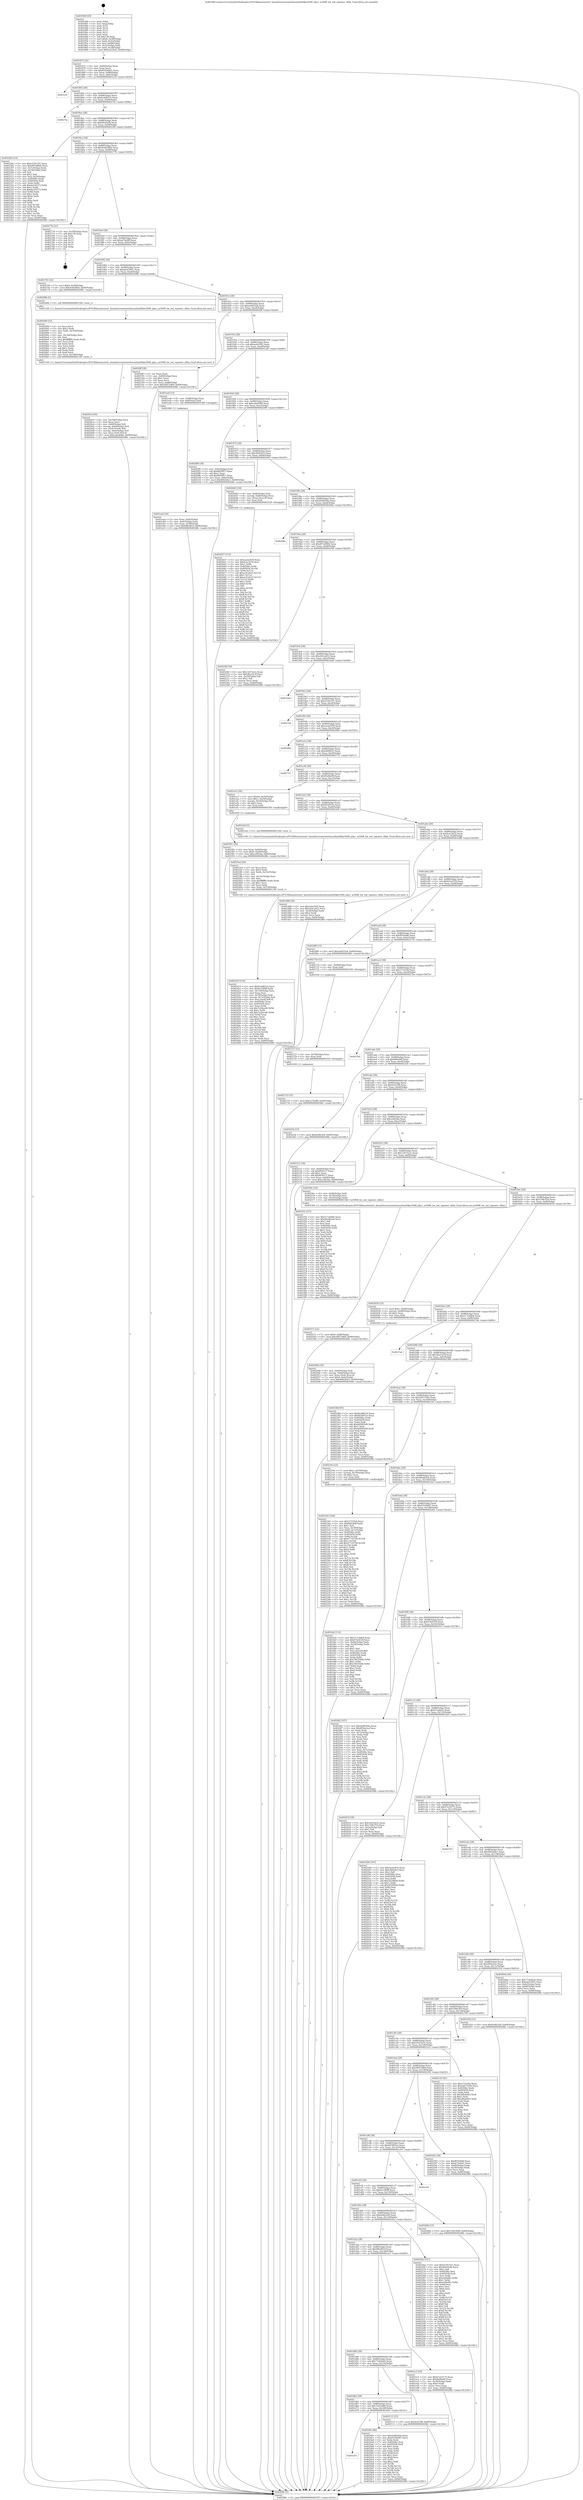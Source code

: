 digraph "0x401840" {
  label = "0x401840 (/mnt/c/Users/mathe/Desktop/tcc/POCII/binaries/extr_linuxdriversnetwirelessathath9kar5008_phy.c_ar5008_hw_init_txpower_ofdm_Final-ollvm.out::main(0))"
  labelloc = "t"
  node[shape=record]

  Entry [label="",width=0.3,height=0.3,shape=circle,fillcolor=black,style=filled]
  "0x401872" [label="{
     0x401872 [32]\l
     | [instrs]\l
     &nbsp;&nbsp;0x401872 \<+6\>: mov -0x84(%rbp),%eax\l
     &nbsp;&nbsp;0x401878 \<+2\>: mov %eax,%ecx\l
     &nbsp;&nbsp;0x40187a \<+6\>: sub $0x8182bb01,%ecx\l
     &nbsp;&nbsp;0x401880 \<+6\>: mov %eax,-0x88(%rbp)\l
     &nbsp;&nbsp;0x401886 \<+6\>: mov %ecx,-0x8c(%rbp)\l
     &nbsp;&nbsp;0x40188c \<+6\>: je 0000000000401e2f \<main+0x5ef\>\l
  }"]
  "0x401e2f" [label="{
     0x401e2f\l
  }", style=dashed]
  "0x401892" [label="{
     0x401892 [28]\l
     | [instrs]\l
     &nbsp;&nbsp;0x401892 \<+5\>: jmp 0000000000401897 \<main+0x57\>\l
     &nbsp;&nbsp;0x401897 \<+6\>: mov -0x88(%rbp),%eax\l
     &nbsp;&nbsp;0x40189d \<+5\>: sub $0x8cdd8214,%eax\l
     &nbsp;&nbsp;0x4018a2 \<+6\>: mov %eax,-0x90(%rbp)\l
     &nbsp;&nbsp;0x4018a8 \<+6\>: je 00000000004027fa \<main+0xfba\>\l
  }"]
  Exit [label="",width=0.3,height=0.3,shape=circle,fillcolor=black,style=filled,peripheries=2]
  "0x4027fa" [label="{
     0x4027fa\l
  }", style=dashed]
  "0x4018ae" [label="{
     0x4018ae [28]\l
     | [instrs]\l
     &nbsp;&nbsp;0x4018ae \<+5\>: jmp 00000000004018b3 \<main+0x73\>\l
     &nbsp;&nbsp;0x4018b3 \<+6\>: mov -0x88(%rbp),%eax\l
     &nbsp;&nbsp;0x4018b9 \<+5\>: sub $0x90c65efb,%eax\l
     &nbsp;&nbsp;0x4018be \<+6\>: mov %eax,-0x94(%rbp)\l
     &nbsp;&nbsp;0x4018c4 \<+6\>: je 00000000004022fd \<main+0xabd\>\l
  }"]
  "0x402733" [label="{
     0x402733 [15]\l
     | [instrs]\l
     &nbsp;&nbsp;0x402733 \<+10\>: movl $0xa27bcf8f,-0x84(%rbp)\l
     &nbsp;&nbsp;0x40273d \<+5\>: jmp 000000000040288c \<main+0x104c\>\l
  }"]
  "0x4022fd" [label="{
     0x4022fd [114]\l
     | [instrs]\l
     &nbsp;&nbsp;0x4022fd \<+5\>: mov $0xe520c331,%eax\l
     &nbsp;&nbsp;0x402302 \<+5\>: mov $0xd97a9844,%ecx\l
     &nbsp;&nbsp;0x402307 \<+3\>: mov -0x7c(%rbp),%edx\l
     &nbsp;&nbsp;0x40230a \<+3\>: cmp -0x70(%rbp),%edx\l
     &nbsp;&nbsp;0x40230d \<+4\>: setl %sil\l
     &nbsp;&nbsp;0x402311 \<+4\>: and $0x1,%sil\l
     &nbsp;&nbsp;0x402315 \<+4\>: mov %sil,-0x29(%rbp)\l
     &nbsp;&nbsp;0x402319 \<+7\>: mov 0x40506c,%edx\l
     &nbsp;&nbsp;0x402320 \<+7\>: mov 0x405058,%edi\l
     &nbsp;&nbsp;0x402327 \<+3\>: mov %edx,%r8d\l
     &nbsp;&nbsp;0x40232a \<+7\>: add $0xdec50373,%r8d\l
     &nbsp;&nbsp;0x402331 \<+4\>: sub $0x1,%r8d\l
     &nbsp;&nbsp;0x402335 \<+7\>: sub $0xdec50373,%r8d\l
     &nbsp;&nbsp;0x40233c \<+4\>: imul %r8d,%edx\l
     &nbsp;&nbsp;0x402340 \<+3\>: and $0x1,%edx\l
     &nbsp;&nbsp;0x402343 \<+3\>: cmp $0x0,%edx\l
     &nbsp;&nbsp;0x402346 \<+4\>: sete %sil\l
     &nbsp;&nbsp;0x40234a \<+3\>: cmp $0xa,%edi\l
     &nbsp;&nbsp;0x40234d \<+4\>: setl %r9b\l
     &nbsp;&nbsp;0x402351 \<+3\>: mov %sil,%r10b\l
     &nbsp;&nbsp;0x402354 \<+3\>: and %r9b,%r10b\l
     &nbsp;&nbsp;0x402357 \<+3\>: xor %r9b,%sil\l
     &nbsp;&nbsp;0x40235a \<+3\>: or %sil,%r10b\l
     &nbsp;&nbsp;0x40235d \<+4\>: test $0x1,%r10b\l
     &nbsp;&nbsp;0x402361 \<+3\>: cmovne %ecx,%eax\l
     &nbsp;&nbsp;0x402364 \<+6\>: mov %eax,-0x84(%rbp)\l
     &nbsp;&nbsp;0x40236a \<+5\>: jmp 000000000040288c \<main+0x104c\>\l
  }"]
  "0x4018ca" [label="{
     0x4018ca [28]\l
     | [instrs]\l
     &nbsp;&nbsp;0x4018ca \<+5\>: jmp 00000000004018cf \<main+0x8f\>\l
     &nbsp;&nbsp;0x4018cf \<+6\>: mov -0x88(%rbp),%eax\l
     &nbsp;&nbsp;0x4018d5 \<+5\>: sub $0x9cb029b4,%eax\l
     &nbsp;&nbsp;0x4018da \<+6\>: mov %eax,-0x98(%rbp)\l
     &nbsp;&nbsp;0x4018e0 \<+6\>: je 000000000040277b \<main+0xf3b\>\l
  }"]
  "0x402727" [label="{
     0x402727 [12]\l
     | [instrs]\l
     &nbsp;&nbsp;0x402727 \<+4\>: mov -0x78(%rbp),%rax\l
     &nbsp;&nbsp;0x40272b \<+3\>: mov %rax,%rdi\l
     &nbsp;&nbsp;0x40272e \<+5\>: call 0000000000401030 \<free@plt\>\l
     | [calls]\l
     &nbsp;&nbsp;0x401030 \{1\} (unknown)\l
  }"]
  "0x40277b" [label="{
     0x40277b [21]\l
     | [instrs]\l
     &nbsp;&nbsp;0x40277b \<+3\>: mov -0x38(%rbp),%eax\l
     &nbsp;&nbsp;0x40277e \<+7\>: add $0x138,%rsp\l
     &nbsp;&nbsp;0x402785 \<+1\>: pop %rbx\l
     &nbsp;&nbsp;0x402786 \<+2\>: pop %r12\l
     &nbsp;&nbsp;0x402788 \<+2\>: pop %r13\l
     &nbsp;&nbsp;0x40278a \<+2\>: pop %r14\l
     &nbsp;&nbsp;0x40278c \<+2\>: pop %r15\l
     &nbsp;&nbsp;0x40278e \<+1\>: pop %rbp\l
     &nbsp;&nbsp;0x40278f \<+1\>: ret\l
  }"]
  "0x4018e6" [label="{
     0x4018e6 [28]\l
     | [instrs]\l
     &nbsp;&nbsp;0x4018e6 \<+5\>: jmp 00000000004018eb \<main+0xab\>\l
     &nbsp;&nbsp;0x4018eb \<+6\>: mov -0x88(%rbp),%eax\l
     &nbsp;&nbsp;0x4018f1 \<+5\>: sub $0xa27bcf8f,%eax\l
     &nbsp;&nbsp;0x4018f6 \<+6\>: mov %eax,-0x9c(%rbp)\l
     &nbsp;&nbsp;0x4018fc \<+6\>: je 0000000000402765 \<main+0xf25\>\l
  }"]
  "0x402657" [label="{
     0x402657 [153]\l
     | [instrs]\l
     &nbsp;&nbsp;0x402657 \<+5\>: mov $0xeacbc818,%edx\l
     &nbsp;&nbsp;0x40265c \<+5\>: mov $0xfe3a1b70,%esi\l
     &nbsp;&nbsp;0x402661 \<+3\>: mov $0x1,%r8b\l
     &nbsp;&nbsp;0x402664 \<+8\>: mov 0x40506c,%r9d\l
     &nbsp;&nbsp;0x40266c \<+8\>: mov 0x405058,%r10d\l
     &nbsp;&nbsp;0x402674 \<+3\>: mov %r9d,%r11d\l
     &nbsp;&nbsp;0x402677 \<+7\>: sub $0xac41da33,%r11d\l
     &nbsp;&nbsp;0x40267e \<+4\>: sub $0x1,%r11d\l
     &nbsp;&nbsp;0x402682 \<+7\>: add $0xac41da33,%r11d\l
     &nbsp;&nbsp;0x402689 \<+4\>: imul %r11d,%r9d\l
     &nbsp;&nbsp;0x40268d \<+4\>: and $0x1,%r9d\l
     &nbsp;&nbsp;0x402691 \<+4\>: cmp $0x0,%r9d\l
     &nbsp;&nbsp;0x402695 \<+3\>: sete %bl\l
     &nbsp;&nbsp;0x402698 \<+4\>: cmp $0xa,%r10d\l
     &nbsp;&nbsp;0x40269c \<+4\>: setl %r14b\l
     &nbsp;&nbsp;0x4026a0 \<+3\>: mov %bl,%r15b\l
     &nbsp;&nbsp;0x4026a3 \<+4\>: xor $0xff,%r15b\l
     &nbsp;&nbsp;0x4026a7 \<+3\>: mov %r14b,%r12b\l
     &nbsp;&nbsp;0x4026aa \<+4\>: xor $0xff,%r12b\l
     &nbsp;&nbsp;0x4026ae \<+4\>: xor $0x1,%r8b\l
     &nbsp;&nbsp;0x4026b2 \<+3\>: mov %r15b,%r13b\l
     &nbsp;&nbsp;0x4026b5 \<+4\>: and $0xff,%r13b\l
     &nbsp;&nbsp;0x4026b9 \<+3\>: and %r8b,%bl\l
     &nbsp;&nbsp;0x4026bc \<+3\>: mov %r12b,%al\l
     &nbsp;&nbsp;0x4026bf \<+2\>: and $0xff,%al\l
     &nbsp;&nbsp;0x4026c1 \<+3\>: and %r8b,%r14b\l
     &nbsp;&nbsp;0x4026c4 \<+3\>: or %bl,%r13b\l
     &nbsp;&nbsp;0x4026c7 \<+3\>: or %r14b,%al\l
     &nbsp;&nbsp;0x4026ca \<+3\>: xor %al,%r13b\l
     &nbsp;&nbsp;0x4026cd \<+3\>: or %r12b,%r15b\l
     &nbsp;&nbsp;0x4026d0 \<+4\>: xor $0xff,%r15b\l
     &nbsp;&nbsp;0x4026d4 \<+4\>: or $0x1,%r8b\l
     &nbsp;&nbsp;0x4026d8 \<+3\>: and %r8b,%r15b\l
     &nbsp;&nbsp;0x4026db \<+3\>: or %r15b,%r13b\l
     &nbsp;&nbsp;0x4026de \<+4\>: test $0x1,%r13b\l
     &nbsp;&nbsp;0x4026e2 \<+3\>: cmovne %esi,%edx\l
     &nbsp;&nbsp;0x4026e5 \<+6\>: mov %edx,-0x84(%rbp)\l
     &nbsp;&nbsp;0x4026eb \<+5\>: jmp 000000000040288c \<main+0x104c\>\l
  }"]
  "0x402765" [label="{
     0x402765 [22]\l
     | [instrs]\l
     &nbsp;&nbsp;0x402765 \<+7\>: movl $0x0,-0x38(%rbp)\l
     &nbsp;&nbsp;0x40276c \<+10\>: movl $0x9cb029b4,-0x84(%rbp)\l
     &nbsp;&nbsp;0x402776 \<+5\>: jmp 000000000040288c \<main+0x104c\>\l
  }"]
  "0x401902" [label="{
     0x401902 [28]\l
     | [instrs]\l
     &nbsp;&nbsp;0x401902 \<+5\>: jmp 0000000000401907 \<main+0xc7\>\l
     &nbsp;&nbsp;0x401907 \<+6\>: mov -0x88(%rbp),%eax\l
     &nbsp;&nbsp;0x40190d \<+5\>: sub $0xabc63691,%eax\l
     &nbsp;&nbsp;0x401912 \<+6\>: mov %eax,-0xa0(%rbp)\l
     &nbsp;&nbsp;0x401918 \<+6\>: je 000000000040208b \<main+0x84b\>\l
  }"]
  "0x40257c" [label="{
     0x40257c [22]\l
     | [instrs]\l
     &nbsp;&nbsp;0x40257c \<+7\>: movl $0x0,-0x80(%rbp)\l
     &nbsp;&nbsp;0x402583 \<+10\>: movl $0x58972d09,-0x84(%rbp)\l
     &nbsp;&nbsp;0x40258d \<+5\>: jmp 000000000040288c \<main+0x104c\>\l
  }"]
  "0x40208b" [label="{
     0x40208b [5]\l
     | [instrs]\l
     &nbsp;&nbsp;0x40208b \<+5\>: call 0000000000401160 \<next_i\>\l
     | [calls]\l
     &nbsp;&nbsp;0x401160 \{1\} (/mnt/c/Users/mathe/Desktop/tcc/POCII/binaries/extr_linuxdriversnetwirelessathath9kar5008_phy.c_ar5008_hw_init_txpower_ofdm_Final-ollvm.out::next_i)\l
  }"]
  "0x40191e" [label="{
     0x40191e [28]\l
     | [instrs]\l
     &nbsp;&nbsp;0x40191e \<+5\>: jmp 0000000000401923 \<main+0xe3\>\l
     &nbsp;&nbsp;0x401923 \<+6\>: mov -0x88(%rbp),%eax\l
     &nbsp;&nbsp;0x401929 \<+5\>: sub $0xae0055a4,%eax\l
     &nbsp;&nbsp;0x40192e \<+6\>: mov %eax,-0xa4(%rbp)\l
     &nbsp;&nbsp;0x401934 \<+6\>: je 00000000004026ff \<main+0xebf\>\l
  }"]
  "0x401d7e" [label="{
     0x401d7e\l
  }", style=dashed]
  "0x4026ff" [label="{
     0x4026ff [28]\l
     | [instrs]\l
     &nbsp;&nbsp;0x4026ff \<+2\>: xor %eax,%eax\l
     &nbsp;&nbsp;0x402701 \<+3\>: mov -0x80(%rbp),%ecx\l
     &nbsp;&nbsp;0x402704 \<+3\>: sub $0x1,%eax\l
     &nbsp;&nbsp;0x402707 \<+2\>: sub %eax,%ecx\l
     &nbsp;&nbsp;0x402709 \<+3\>: mov %ecx,-0x80(%rbp)\l
     &nbsp;&nbsp;0x40270c \<+10\>: movl $0x58972d09,-0x84(%rbp)\l
     &nbsp;&nbsp;0x402716 \<+5\>: jmp 000000000040288c \<main+0x104c\>\l
  }"]
  "0x40193a" [label="{
     0x40193a [28]\l
     | [instrs]\l
     &nbsp;&nbsp;0x40193a \<+5\>: jmp 000000000040193f \<main+0xff\>\l
     &nbsp;&nbsp;0x40193f \<+6\>: mov -0x88(%rbp),%eax\l
     &nbsp;&nbsp;0x401945 \<+5\>: sub $0xae6cf302,%eax\l
     &nbsp;&nbsp;0x40194a \<+6\>: mov %eax,-0xa8(%rbp)\l
     &nbsp;&nbsp;0x401950 \<+6\>: je 0000000000401ea0 \<main+0x660\>\l
  }"]
  "0x40249c" [label="{
     0x40249c [86]\l
     | [instrs]\l
     &nbsp;&nbsp;0x40249c \<+5\>: mov $0xd24850da,%eax\l
     &nbsp;&nbsp;0x4024a1 \<+5\>: mov $0x43549d47,%ecx\l
     &nbsp;&nbsp;0x4024a6 \<+2\>: xor %edx,%edx\l
     &nbsp;&nbsp;0x4024a8 \<+7\>: mov 0x40506c,%esi\l
     &nbsp;&nbsp;0x4024af \<+7\>: mov 0x405058,%edi\l
     &nbsp;&nbsp;0x4024b6 \<+3\>: sub $0x1,%edx\l
     &nbsp;&nbsp;0x4024b9 \<+3\>: mov %esi,%r8d\l
     &nbsp;&nbsp;0x4024bc \<+3\>: add %edx,%r8d\l
     &nbsp;&nbsp;0x4024bf \<+4\>: imul %r8d,%esi\l
     &nbsp;&nbsp;0x4024c3 \<+3\>: and $0x1,%esi\l
     &nbsp;&nbsp;0x4024c6 \<+3\>: cmp $0x0,%esi\l
     &nbsp;&nbsp;0x4024c9 \<+4\>: sete %r9b\l
     &nbsp;&nbsp;0x4024cd \<+3\>: cmp $0xa,%edi\l
     &nbsp;&nbsp;0x4024d0 \<+4\>: setl %r10b\l
     &nbsp;&nbsp;0x4024d4 \<+3\>: mov %r9b,%r11b\l
     &nbsp;&nbsp;0x4024d7 \<+3\>: and %r10b,%r11b\l
     &nbsp;&nbsp;0x4024da \<+3\>: xor %r10b,%r9b\l
     &nbsp;&nbsp;0x4024dd \<+3\>: or %r9b,%r11b\l
     &nbsp;&nbsp;0x4024e0 \<+4\>: test $0x1,%r11b\l
     &nbsp;&nbsp;0x4024e4 \<+3\>: cmovne %ecx,%eax\l
     &nbsp;&nbsp;0x4024e7 \<+6\>: mov %eax,-0x84(%rbp)\l
     &nbsp;&nbsp;0x4024ed \<+5\>: jmp 000000000040288c \<main+0x104c\>\l
  }"]
  "0x401ea0" [label="{
     0x401ea0 [13]\l
     | [instrs]\l
     &nbsp;&nbsp;0x401ea0 \<+4\>: mov -0x48(%rbp),%rax\l
     &nbsp;&nbsp;0x401ea4 \<+4\>: mov 0x8(%rax),%rdi\l
     &nbsp;&nbsp;0x401ea8 \<+5\>: call 0000000000401060 \<atoi@plt\>\l
     | [calls]\l
     &nbsp;&nbsp;0x401060 \{1\} (unknown)\l
  }"]
  "0x401956" [label="{
     0x401956 [28]\l
     | [instrs]\l
     &nbsp;&nbsp;0x401956 \<+5\>: jmp 000000000040195b \<main+0x11b\>\l
     &nbsp;&nbsp;0x40195b \<+6\>: mov -0x88(%rbp),%eax\l
     &nbsp;&nbsp;0x401961 \<+5\>: sub $0xcabe49b6,%eax\l
     &nbsp;&nbsp;0x401966 \<+6\>: mov %eax,-0xac(%rbp)\l
     &nbsp;&nbsp;0x40196c \<+6\>: je 00000000004020f0 \<main+0x8b0\>\l
  }"]
  "0x402419" [label="{
     0x402419 [116]\l
     | [instrs]\l
     &nbsp;&nbsp;0x402419 \<+5\>: mov $0x8cdd8214,%ecx\l
     &nbsp;&nbsp;0x40241e \<+5\>: mov $0x6cc280ff,%edx\l
     &nbsp;&nbsp;0x402423 \<+6\>: mov -0x150(%rbp),%esi\l
     &nbsp;&nbsp;0x402429 \<+3\>: imul %eax,%esi\l
     &nbsp;&nbsp;0x40242c \<+4\>: mov -0x78(%rbp),%rdi\l
     &nbsp;&nbsp;0x402430 \<+4\>: movslq -0x7c(%rbp),%r8\l
     &nbsp;&nbsp;0x402434 \<+4\>: mov %esi,(%rdi,%r8,4)\l
     &nbsp;&nbsp;0x402438 \<+7\>: mov 0x40506c,%eax\l
     &nbsp;&nbsp;0x40243f \<+7\>: mov 0x405058,%esi\l
     &nbsp;&nbsp;0x402446 \<+3\>: mov %eax,%r9d\l
     &nbsp;&nbsp;0x402449 \<+7\>: sub $0x7e26ecd0,%r9d\l
     &nbsp;&nbsp;0x402450 \<+4\>: sub $0x1,%r9d\l
     &nbsp;&nbsp;0x402454 \<+7\>: add $0x7e26ecd0,%r9d\l
     &nbsp;&nbsp;0x40245b \<+4\>: imul %r9d,%eax\l
     &nbsp;&nbsp;0x40245f \<+3\>: and $0x1,%eax\l
     &nbsp;&nbsp;0x402462 \<+3\>: cmp $0x0,%eax\l
     &nbsp;&nbsp;0x402465 \<+4\>: sete %r10b\l
     &nbsp;&nbsp;0x402469 \<+3\>: cmp $0xa,%esi\l
     &nbsp;&nbsp;0x40246c \<+4\>: setl %r11b\l
     &nbsp;&nbsp;0x402470 \<+3\>: mov %r10b,%bl\l
     &nbsp;&nbsp;0x402473 \<+3\>: and %r11b,%bl\l
     &nbsp;&nbsp;0x402476 \<+3\>: xor %r11b,%r10b\l
     &nbsp;&nbsp;0x402479 \<+3\>: or %r10b,%bl\l
     &nbsp;&nbsp;0x40247c \<+3\>: test $0x1,%bl\l
     &nbsp;&nbsp;0x40247f \<+3\>: cmovne %edx,%ecx\l
     &nbsp;&nbsp;0x402482 \<+6\>: mov %ecx,-0x84(%rbp)\l
     &nbsp;&nbsp;0x402488 \<+5\>: jmp 000000000040288c \<main+0x104c\>\l
  }"]
  "0x4020f0" [label="{
     0x4020f0 [34]\l
     | [instrs]\l
     &nbsp;&nbsp;0x4020f0 \<+3\>: mov -0x6c(%rbp),%eax\l
     &nbsp;&nbsp;0x4020f3 \<+5\>: sub $0x80f3ff11,%eax\l
     &nbsp;&nbsp;0x4020f8 \<+3\>: add $0x1,%eax\l
     &nbsp;&nbsp;0x4020fb \<+5\>: add $0x80f3ff11,%eax\l
     &nbsp;&nbsp;0x402100 \<+3\>: mov %eax,-0x6c(%rbp)\l
     &nbsp;&nbsp;0x402103 \<+10\>: movl $0x4842b4e1,-0x84(%rbp)\l
     &nbsp;&nbsp;0x40210d \<+5\>: jmp 000000000040288c \<main+0x104c\>\l
  }"]
  "0x401972" [label="{
     0x401972 [28]\l
     | [instrs]\l
     &nbsp;&nbsp;0x401972 \<+5\>: jmp 0000000000401977 \<main+0x137\>\l
     &nbsp;&nbsp;0x401977 \<+6\>: mov -0x88(%rbp),%eax\l
     &nbsp;&nbsp;0x40197d \<+5\>: sub $0xcf6424e3,%eax\l
     &nbsp;&nbsp;0x401982 \<+6\>: mov %eax,-0xb0(%rbp)\l
     &nbsp;&nbsp;0x401988 \<+6\>: je 0000000000402643 \<main+0xe03\>\l
  }"]
  "0x4023ed" [label="{
     0x4023ed [44]\l
     | [instrs]\l
     &nbsp;&nbsp;0x4023ed \<+2\>: xor %ecx,%ecx\l
     &nbsp;&nbsp;0x4023ef \<+5\>: mov $0x2,%edx\l
     &nbsp;&nbsp;0x4023f4 \<+6\>: mov %edx,-0x14c(%rbp)\l
     &nbsp;&nbsp;0x4023fa \<+1\>: cltd\l
     &nbsp;&nbsp;0x4023fb \<+6\>: mov -0x14c(%rbp),%esi\l
     &nbsp;&nbsp;0x402401 \<+2\>: idiv %esi\l
     &nbsp;&nbsp;0x402403 \<+6\>: imul $0xfffffffe,%edx,%edx\l
     &nbsp;&nbsp;0x402409 \<+3\>: sub $0x1,%ecx\l
     &nbsp;&nbsp;0x40240c \<+2\>: sub %ecx,%edx\l
     &nbsp;&nbsp;0x40240e \<+6\>: mov %edx,-0x150(%rbp)\l
     &nbsp;&nbsp;0x402414 \<+5\>: call 0000000000401160 \<next_i\>\l
     | [calls]\l
     &nbsp;&nbsp;0x401160 \{1\} (/mnt/c/Users/mathe/Desktop/tcc/POCII/binaries/extr_linuxdriversnetwirelessathath9kar5008_phy.c_ar5008_hw_init_txpower_ofdm_Final-ollvm.out::next_i)\l
  }"]
  "0x402643" [label="{
     0x402643 [20]\l
     | [instrs]\l
     &nbsp;&nbsp;0x402643 \<+4\>: mov -0x60(%rbp),%rax\l
     &nbsp;&nbsp;0x402647 \<+4\>: movslq -0x80(%rbp),%rcx\l
     &nbsp;&nbsp;0x40264b \<+4\>: mov (%rax,%rcx,8),%rax\l
     &nbsp;&nbsp;0x40264f \<+3\>: mov %rax,%rdi\l
     &nbsp;&nbsp;0x402652 \<+5\>: call 0000000000401030 \<free@plt\>\l
     | [calls]\l
     &nbsp;&nbsp;0x401030 \{1\} (unknown)\l
  }"]
  "0x40198e" [label="{
     0x40198e [28]\l
     | [instrs]\l
     &nbsp;&nbsp;0x40198e \<+5\>: jmp 0000000000401993 \<main+0x153\>\l
     &nbsp;&nbsp;0x401993 \<+6\>: mov -0x88(%rbp),%eax\l
     &nbsp;&nbsp;0x401999 \<+5\>: sub $0xd24850da,%eax\l
     &nbsp;&nbsp;0x40199e \<+6\>: mov %eax,-0xb4(%rbp)\l
     &nbsp;&nbsp;0x4019a4 \<+6\>: je 000000000040284a \<main+0x100a\>\l
  }"]
  "0x4021b5" [label="{
     0x4021b5 [166]\l
     | [instrs]\l
     &nbsp;&nbsp;0x4021b5 \<+5\>: mov $0x273105d,%ecx\l
     &nbsp;&nbsp;0x4021ba \<+5\>: mov $0x6843b8f,%edx\l
     &nbsp;&nbsp;0x4021bf \<+3\>: mov $0x1,%sil\l
     &nbsp;&nbsp;0x4021c2 \<+4\>: mov %rax,-0x78(%rbp)\l
     &nbsp;&nbsp;0x4021c6 \<+7\>: movl $0x0,-0x7c(%rbp)\l
     &nbsp;&nbsp;0x4021cd \<+8\>: mov 0x40506c,%r8d\l
     &nbsp;&nbsp;0x4021d5 \<+8\>: mov 0x405058,%r9d\l
     &nbsp;&nbsp;0x4021dd \<+3\>: mov %r8d,%r10d\l
     &nbsp;&nbsp;0x4021e0 \<+7\>: sub $0x477c9758,%r10d\l
     &nbsp;&nbsp;0x4021e7 \<+4\>: sub $0x1,%r10d\l
     &nbsp;&nbsp;0x4021eb \<+7\>: add $0x477c9758,%r10d\l
     &nbsp;&nbsp;0x4021f2 \<+4\>: imul %r10d,%r8d\l
     &nbsp;&nbsp;0x4021f6 \<+4\>: and $0x1,%r8d\l
     &nbsp;&nbsp;0x4021fa \<+4\>: cmp $0x0,%r8d\l
     &nbsp;&nbsp;0x4021fe \<+4\>: sete %r11b\l
     &nbsp;&nbsp;0x402202 \<+4\>: cmp $0xa,%r9d\l
     &nbsp;&nbsp;0x402206 \<+3\>: setl %bl\l
     &nbsp;&nbsp;0x402209 \<+3\>: mov %r11b,%r14b\l
     &nbsp;&nbsp;0x40220c \<+4\>: xor $0xff,%r14b\l
     &nbsp;&nbsp;0x402210 \<+3\>: mov %bl,%r15b\l
     &nbsp;&nbsp;0x402213 \<+4\>: xor $0xff,%r15b\l
     &nbsp;&nbsp;0x402217 \<+4\>: xor $0x0,%sil\l
     &nbsp;&nbsp;0x40221b \<+3\>: mov %r14b,%r12b\l
     &nbsp;&nbsp;0x40221e \<+4\>: and $0x0,%r12b\l
     &nbsp;&nbsp;0x402222 \<+3\>: and %sil,%r11b\l
     &nbsp;&nbsp;0x402225 \<+3\>: mov %r15b,%r13b\l
     &nbsp;&nbsp;0x402228 \<+4\>: and $0x0,%r13b\l
     &nbsp;&nbsp;0x40222c \<+3\>: and %sil,%bl\l
     &nbsp;&nbsp;0x40222f \<+3\>: or %r11b,%r12b\l
     &nbsp;&nbsp;0x402232 \<+3\>: or %bl,%r13b\l
     &nbsp;&nbsp;0x402235 \<+3\>: xor %r13b,%r12b\l
     &nbsp;&nbsp;0x402238 \<+3\>: or %r15b,%r14b\l
     &nbsp;&nbsp;0x40223b \<+4\>: xor $0xff,%r14b\l
     &nbsp;&nbsp;0x40223f \<+4\>: or $0x0,%sil\l
     &nbsp;&nbsp;0x402243 \<+3\>: and %sil,%r14b\l
     &nbsp;&nbsp;0x402246 \<+3\>: or %r14b,%r12b\l
     &nbsp;&nbsp;0x402249 \<+4\>: test $0x1,%r12b\l
     &nbsp;&nbsp;0x40224d \<+3\>: cmovne %edx,%ecx\l
     &nbsp;&nbsp;0x402250 \<+6\>: mov %ecx,-0x84(%rbp)\l
     &nbsp;&nbsp;0x402256 \<+5\>: jmp 000000000040288c \<main+0x104c\>\l
  }"]
  "0x40284a" [label="{
     0x40284a\l
  }", style=dashed]
  "0x4019aa" [label="{
     0x4019aa [28]\l
     | [instrs]\l
     &nbsp;&nbsp;0x4019aa \<+5\>: jmp 00000000004019af \<main+0x16f\>\l
     &nbsp;&nbsp;0x4019af \<+6\>: mov -0x88(%rbp),%eax\l
     &nbsp;&nbsp;0x4019b5 \<+5\>: sub $0xd97a9844,%eax\l
     &nbsp;&nbsp;0x4019ba \<+6\>: mov %eax,-0xb8(%rbp)\l
     &nbsp;&nbsp;0x4019c0 \<+6\>: je 000000000040236f \<main+0xb2f\>\l
  }"]
  "0x401d62" [label="{
     0x401d62 [28]\l
     | [instrs]\l
     &nbsp;&nbsp;0x401d62 \<+5\>: jmp 0000000000401d67 \<main+0x527\>\l
     &nbsp;&nbsp;0x401d67 \<+6\>: mov -0x88(%rbp),%eax\l
     &nbsp;&nbsp;0x401d6d \<+5\>: sub $0x7a022689,%eax\l
     &nbsp;&nbsp;0x401d72 \<+6\>: mov %eax,-0x140(%rbp)\l
     &nbsp;&nbsp;0x401d78 \<+6\>: je 000000000040249c \<main+0xc5c\>\l
  }"]
  "0x40236f" [label="{
     0x40236f [30]\l
     | [instrs]\l
     &nbsp;&nbsp;0x40236f \<+5\>: mov $0x12672a1e,%eax\l
     &nbsp;&nbsp;0x402374 \<+5\>: mov $0x28a14c3f,%ecx\l
     &nbsp;&nbsp;0x402379 \<+3\>: mov -0x29(%rbp),%dl\l
     &nbsp;&nbsp;0x40237c \<+3\>: test $0x1,%dl\l
     &nbsp;&nbsp;0x40237f \<+3\>: cmovne %ecx,%eax\l
     &nbsp;&nbsp;0x402382 \<+6\>: mov %eax,-0x84(%rbp)\l
     &nbsp;&nbsp;0x402388 \<+5\>: jmp 000000000040288c \<main+0x104c\>\l
  }"]
  "0x4019c6" [label="{
     0x4019c6 [28]\l
     | [instrs]\l
     &nbsp;&nbsp;0x4019c6 \<+5\>: jmp 00000000004019cb \<main+0x18b\>\l
     &nbsp;&nbsp;0x4019cb \<+6\>: mov -0x88(%rbp),%eax\l
     &nbsp;&nbsp;0x4019d1 \<+5\>: sub $0xe441ad22,%eax\l
     &nbsp;&nbsp;0x4019d6 \<+6\>: mov %eax,-0xbc(%rbp)\l
     &nbsp;&nbsp;0x4019dc \<+6\>: je 0000000000401da6 \<main+0x566\>\l
  }"]
  "0x402112" [label="{
     0x402112 [15]\l
     | [instrs]\l
     &nbsp;&nbsp;0x402112 \<+10\>: movl $0x6c653f8,-0x84(%rbp)\l
     &nbsp;&nbsp;0x40211c \<+5\>: jmp 000000000040288c \<main+0x104c\>\l
  }"]
  "0x401da6" [label="{
     0x401da6\l
  }", style=dashed]
  "0x4019e2" [label="{
     0x4019e2 [28]\l
     | [instrs]\l
     &nbsp;&nbsp;0x4019e2 \<+5\>: jmp 00000000004019e7 \<main+0x1a7\>\l
     &nbsp;&nbsp;0x4019e7 \<+6\>: mov -0x88(%rbp),%eax\l
     &nbsp;&nbsp;0x4019ed \<+5\>: sub $0xe520c331,%eax\l
     &nbsp;&nbsp;0x4019f2 \<+6\>: mov %eax,-0xc0(%rbp)\l
     &nbsp;&nbsp;0x4019f8 \<+6\>: je 00000000004027eb \<main+0xfab\>\l
  }"]
  "0x4020c4" [label="{
     0x4020c4 [44]\l
     | [instrs]\l
     &nbsp;&nbsp;0x4020c4 \<+6\>: mov -0x148(%rbp),%ecx\l
     &nbsp;&nbsp;0x4020ca \<+3\>: imul %eax,%ecx\l
     &nbsp;&nbsp;0x4020cd \<+4\>: mov -0x60(%rbp),%r8\l
     &nbsp;&nbsp;0x4020d1 \<+4\>: movslq -0x64(%rbp),%r9\l
     &nbsp;&nbsp;0x4020d5 \<+4\>: mov (%r8,%r9,8),%r8\l
     &nbsp;&nbsp;0x4020d9 \<+4\>: movslq -0x6c(%rbp),%r9\l
     &nbsp;&nbsp;0x4020dd \<+4\>: mov %ecx,(%r8,%r9,4)\l
     &nbsp;&nbsp;0x4020e1 \<+10\>: movl $0xcabe49b6,-0x84(%rbp)\l
     &nbsp;&nbsp;0x4020eb \<+5\>: jmp 000000000040288c \<main+0x104c\>\l
  }"]
  "0x4027eb" [label="{
     0x4027eb\l
  }", style=dashed]
  "0x4019fe" [label="{
     0x4019fe [28]\l
     | [instrs]\l
     &nbsp;&nbsp;0x4019fe \<+5\>: jmp 0000000000401a03 \<main+0x1c3\>\l
     &nbsp;&nbsp;0x401a03 \<+6\>: mov -0x88(%rbp),%eax\l
     &nbsp;&nbsp;0x401a09 \<+5\>: sub $0xeacbc818,%eax\l
     &nbsp;&nbsp;0x401a0e \<+6\>: mov %eax,-0xc4(%rbp)\l
     &nbsp;&nbsp;0x401a14 \<+6\>: je 000000000040286e \<main+0x102e\>\l
  }"]
  "0x402090" [label="{
     0x402090 [52]\l
     | [instrs]\l
     &nbsp;&nbsp;0x402090 \<+2\>: xor %ecx,%ecx\l
     &nbsp;&nbsp;0x402092 \<+5\>: mov $0x2,%edx\l
     &nbsp;&nbsp;0x402097 \<+6\>: mov %edx,-0x144(%rbp)\l
     &nbsp;&nbsp;0x40209d \<+1\>: cltd\l
     &nbsp;&nbsp;0x40209e \<+6\>: mov -0x144(%rbp),%esi\l
     &nbsp;&nbsp;0x4020a4 \<+2\>: idiv %esi\l
     &nbsp;&nbsp;0x4020a6 \<+6\>: imul $0xfffffffe,%edx,%edx\l
     &nbsp;&nbsp;0x4020ac \<+2\>: mov %ecx,%edi\l
     &nbsp;&nbsp;0x4020ae \<+2\>: sub %edx,%edi\l
     &nbsp;&nbsp;0x4020b0 \<+2\>: mov %ecx,%edx\l
     &nbsp;&nbsp;0x4020b2 \<+3\>: sub $0x1,%edx\l
     &nbsp;&nbsp;0x4020b5 \<+2\>: add %edx,%edi\l
     &nbsp;&nbsp;0x4020b7 \<+2\>: sub %edi,%ecx\l
     &nbsp;&nbsp;0x4020b9 \<+6\>: mov %ecx,-0x148(%rbp)\l
     &nbsp;&nbsp;0x4020bf \<+5\>: call 0000000000401160 \<next_i\>\l
     | [calls]\l
     &nbsp;&nbsp;0x401160 \{1\} (/mnt/c/Users/mathe/Desktop/tcc/POCII/binaries/extr_linuxdriversnetwirelessathath9kar5008_phy.c_ar5008_hw_init_txpower_ofdm_Final-ollvm.out::next_i)\l
  }"]
  "0x40286e" [label="{
     0x40286e\l
  }", style=dashed]
  "0x401a1a" [label="{
     0x401a1a [28]\l
     | [instrs]\l
     &nbsp;&nbsp;0x401a1a \<+5\>: jmp 0000000000401a1f \<main+0x1df\>\l
     &nbsp;&nbsp;0x401a1f \<+6\>: mov -0x88(%rbp),%eax\l
     &nbsp;&nbsp;0x401a25 \<+5\>: sub $0xebf4f41e,%eax\l
     &nbsp;&nbsp;0x401a2a \<+6\>: mov %eax,-0xc8(%rbp)\l
     &nbsp;&nbsp;0x401a30 \<+6\>: je 0000000000402751 \<main+0xf11\>\l
  }"]
  "0x40204b" [label="{
     0x40204b [34]\l
     | [instrs]\l
     &nbsp;&nbsp;0x40204b \<+4\>: mov -0x60(%rbp),%rdi\l
     &nbsp;&nbsp;0x40204f \<+4\>: movslq -0x64(%rbp),%rcx\l
     &nbsp;&nbsp;0x402053 \<+4\>: mov %rax,(%rdi,%rcx,8)\l
     &nbsp;&nbsp;0x402057 \<+7\>: movl $0x0,-0x6c(%rbp)\l
     &nbsp;&nbsp;0x40205e \<+10\>: movl $0x4842b4e1,-0x84(%rbp)\l
     &nbsp;&nbsp;0x402068 \<+5\>: jmp 000000000040288c \<main+0x104c\>\l
  }"]
  "0x402751" [label="{
     0x402751\l
  }", style=dashed]
  "0x401a36" [label="{
     0x401a36 [28]\l
     | [instrs]\l
     &nbsp;&nbsp;0x401a36 \<+5\>: jmp 0000000000401a3b \<main+0x1fb\>\l
     &nbsp;&nbsp;0x401a3b \<+6\>: mov -0x88(%rbp),%eax\l
     &nbsp;&nbsp;0x401a41 \<+5\>: sub $0xf0afbe68,%eax\l
     &nbsp;&nbsp;0x401a46 \<+6\>: mov %eax,-0xcc(%rbp)\l
     &nbsp;&nbsp;0x401a4c \<+6\>: je 0000000000401ee3 \<main+0x6a3\>\l
  }"]
  "0x401f01" [label="{
     0x401f01 [26]\l
     | [instrs]\l
     &nbsp;&nbsp;0x401f01 \<+4\>: mov %rax,-0x60(%rbp)\l
     &nbsp;&nbsp;0x401f05 \<+7\>: movl $0x0,-0x64(%rbp)\l
     &nbsp;&nbsp;0x401f0c \<+10\>: movl $0xce9b3da,-0x84(%rbp)\l
     &nbsp;&nbsp;0x401f16 \<+5\>: jmp 000000000040288c \<main+0x104c\>\l
  }"]
  "0x401ee3" [label="{
     0x401ee3 [30]\l
     | [instrs]\l
     &nbsp;&nbsp;0x401ee3 \<+7\>: movl $0x64,-0x50(%rbp)\l
     &nbsp;&nbsp;0x401eea \<+7\>: movl $0x1,-0x54(%rbp)\l
     &nbsp;&nbsp;0x401ef1 \<+4\>: movslq -0x54(%rbp),%rax\l
     &nbsp;&nbsp;0x401ef5 \<+4\>: shl $0x3,%rax\l
     &nbsp;&nbsp;0x401ef9 \<+3\>: mov %rax,%rdi\l
     &nbsp;&nbsp;0x401efc \<+5\>: call 0000000000401050 \<malloc@plt\>\l
     | [calls]\l
     &nbsp;&nbsp;0x401050 \{1\} (unknown)\l
  }"]
  "0x401a52" [label="{
     0x401a52 [28]\l
     | [instrs]\l
     &nbsp;&nbsp;0x401a52 \<+5\>: jmp 0000000000401a57 \<main+0x217\>\l
     &nbsp;&nbsp;0x401a57 \<+6\>: mov -0x88(%rbp),%eax\l
     &nbsp;&nbsp;0x401a5d \<+5\>: sub $0xf43d915e,%eax\l
     &nbsp;&nbsp;0x401a62 \<+6\>: mov %eax,-0xd0(%rbp)\l
     &nbsp;&nbsp;0x401a68 \<+6\>: je 00000000004023e8 \<main+0xba8\>\l
  }"]
  "0x401d46" [label="{
     0x401d46 [28]\l
     | [instrs]\l
     &nbsp;&nbsp;0x401d46 \<+5\>: jmp 0000000000401d4b \<main+0x50b\>\l
     &nbsp;&nbsp;0x401d4b \<+6\>: mov -0x88(%rbp),%eax\l
     &nbsp;&nbsp;0x401d51 \<+5\>: sub $0x77eb42d2,%eax\l
     &nbsp;&nbsp;0x401d56 \<+6\>: mov %eax,-0x13c(%rbp)\l
     &nbsp;&nbsp;0x401d5c \<+6\>: je 0000000000402112 \<main+0x8d2\>\l
  }"]
  "0x4023e8" [label="{
     0x4023e8 [5]\l
     | [instrs]\l
     &nbsp;&nbsp;0x4023e8 \<+5\>: call 0000000000401160 \<next_i\>\l
     | [calls]\l
     &nbsp;&nbsp;0x401160 \{1\} (/mnt/c/Users/mathe/Desktop/tcc/POCII/binaries/extr_linuxdriversnetwirelessathath9kar5008_phy.c_ar5008_hw_init_txpower_ofdm_Final-ollvm.out::next_i)\l
  }"]
  "0x401a6e" [label="{
     0x401a6e [28]\l
     | [instrs]\l
     &nbsp;&nbsp;0x401a6e \<+5\>: jmp 0000000000401a73 \<main+0x233\>\l
     &nbsp;&nbsp;0x401a73 \<+6\>: mov -0x88(%rbp),%eax\l
     &nbsp;&nbsp;0x401a79 \<+5\>: sub $0xfca23b32,%eax\l
     &nbsp;&nbsp;0x401a7e \<+6\>: mov %eax,-0xd4(%rbp)\l
     &nbsp;&nbsp;0x401a84 \<+6\>: je 0000000000401d88 \<main+0x548\>\l
  }"]
  "0x401ec5" [label="{
     0x401ec5 [30]\l
     | [instrs]\l
     &nbsp;&nbsp;0x401ec5 \<+5\>: mov $0x47a10173,%eax\l
     &nbsp;&nbsp;0x401eca \<+5\>: mov $0xf0afbe68,%ecx\l
     &nbsp;&nbsp;0x401ecf \<+3\>: mov -0x30(%rbp),%edx\l
     &nbsp;&nbsp;0x401ed2 \<+3\>: cmp $0x0,%edx\l
     &nbsp;&nbsp;0x401ed5 \<+3\>: cmove %ecx,%eax\l
     &nbsp;&nbsp;0x401ed8 \<+6\>: mov %eax,-0x84(%rbp)\l
     &nbsp;&nbsp;0x401ede \<+5\>: jmp 000000000040288c \<main+0x104c\>\l
  }"]
  "0x401d88" [label="{
     0x401d88 [30]\l
     | [instrs]\l
     &nbsp;&nbsp;0x401d88 \<+5\>: mov $0xae6cf302,%eax\l
     &nbsp;&nbsp;0x401d8d \<+5\>: mov $0xe441ad22,%ecx\l
     &nbsp;&nbsp;0x401d92 \<+3\>: mov -0x34(%rbp),%edx\l
     &nbsp;&nbsp;0x401d95 \<+3\>: cmp $0x2,%edx\l
     &nbsp;&nbsp;0x401d98 \<+3\>: cmovne %ecx,%eax\l
     &nbsp;&nbsp;0x401d9b \<+6\>: mov %eax,-0x84(%rbp)\l
     &nbsp;&nbsp;0x401da1 \<+5\>: jmp 000000000040288c \<main+0x104c\>\l
  }"]
  "0x401a8a" [label="{
     0x401a8a [28]\l
     | [instrs]\l
     &nbsp;&nbsp;0x401a8a \<+5\>: jmp 0000000000401a8f \<main+0x24f\>\l
     &nbsp;&nbsp;0x401a8f \<+6\>: mov -0x88(%rbp),%eax\l
     &nbsp;&nbsp;0x401a95 \<+5\>: sub $0xfe3a1b70,%eax\l
     &nbsp;&nbsp;0x401a9a \<+6\>: mov %eax,-0xd8(%rbp)\l
     &nbsp;&nbsp;0x401aa0 \<+6\>: je 00000000004026f0 \<main+0xeb0\>\l
  }"]
  "0x40288c" [label="{
     0x40288c [5]\l
     | [instrs]\l
     &nbsp;&nbsp;0x40288c \<+5\>: jmp 0000000000401872 \<main+0x32\>\l
  }"]
  "0x401840" [label="{
     0x401840 [50]\l
     | [instrs]\l
     &nbsp;&nbsp;0x401840 \<+1\>: push %rbp\l
     &nbsp;&nbsp;0x401841 \<+3\>: mov %rsp,%rbp\l
     &nbsp;&nbsp;0x401844 \<+2\>: push %r15\l
     &nbsp;&nbsp;0x401846 \<+2\>: push %r14\l
     &nbsp;&nbsp;0x401848 \<+2\>: push %r13\l
     &nbsp;&nbsp;0x40184a \<+2\>: push %r12\l
     &nbsp;&nbsp;0x40184c \<+1\>: push %rbx\l
     &nbsp;&nbsp;0x40184d \<+7\>: sub $0x138,%rsp\l
     &nbsp;&nbsp;0x401854 \<+7\>: movl $0x0,-0x38(%rbp)\l
     &nbsp;&nbsp;0x40185b \<+3\>: mov %edi,-0x3c(%rbp)\l
     &nbsp;&nbsp;0x40185e \<+4\>: mov %rsi,-0x48(%rbp)\l
     &nbsp;&nbsp;0x401862 \<+3\>: mov -0x3c(%rbp),%edi\l
     &nbsp;&nbsp;0x401865 \<+3\>: mov %edi,-0x34(%rbp)\l
     &nbsp;&nbsp;0x401868 \<+10\>: movl $0xfca23b32,-0x84(%rbp)\l
  }"]
  "0x401ead" [label="{
     0x401ead [24]\l
     | [instrs]\l
     &nbsp;&nbsp;0x401ead \<+3\>: mov %eax,-0x4c(%rbp)\l
     &nbsp;&nbsp;0x401eb0 \<+3\>: mov -0x4c(%rbp),%eax\l
     &nbsp;&nbsp;0x401eb3 \<+3\>: mov %eax,-0x30(%rbp)\l
     &nbsp;&nbsp;0x401eb6 \<+10\>: movl $0x6fbc861f,-0x84(%rbp)\l
     &nbsp;&nbsp;0x401ec0 \<+5\>: jmp 000000000040288c \<main+0x104c\>\l
  }"]
  "0x401d2a" [label="{
     0x401d2a [28]\l
     | [instrs]\l
     &nbsp;&nbsp;0x401d2a \<+5\>: jmp 0000000000401d2f \<main+0x4ef\>\l
     &nbsp;&nbsp;0x401d2f \<+6\>: mov -0x88(%rbp),%eax\l
     &nbsp;&nbsp;0x401d35 \<+5\>: sub $0x6fbc861f,%eax\l
     &nbsp;&nbsp;0x401d3a \<+6\>: mov %eax,-0x138(%rbp)\l
     &nbsp;&nbsp;0x401d40 \<+6\>: je 0000000000401ec5 \<main+0x685\>\l
  }"]
  "0x4026f0" [label="{
     0x4026f0 [15]\l
     | [instrs]\l
     &nbsp;&nbsp;0x4026f0 \<+10\>: movl $0xae0055a4,-0x84(%rbp)\l
     &nbsp;&nbsp;0x4026fa \<+5\>: jmp 000000000040288c \<main+0x104c\>\l
  }"]
  "0x401aa6" [label="{
     0x401aa6 [28]\l
     | [instrs]\l
     &nbsp;&nbsp;0x401aa6 \<+5\>: jmp 0000000000401aab \<main+0x26b\>\l
     &nbsp;&nbsp;0x401aab \<+6\>: mov -0x88(%rbp),%eax\l
     &nbsp;&nbsp;0x401ab1 \<+5\>: sub $0xff350dd0,%eax\l
     &nbsp;&nbsp;0x401ab6 \<+6\>: mov %eax,-0xdc(%rbp)\l
     &nbsp;&nbsp;0x401abc \<+6\>: je 000000000040271b \<main+0xedb\>\l
  }"]
  "0x40226a" [label="{
     0x40226a [147]\l
     | [instrs]\l
     &nbsp;&nbsp;0x40226a \<+5\>: mov $0xe520c331,%eax\l
     &nbsp;&nbsp;0x40226f \<+5\>: mov $0x90c65efb,%ecx\l
     &nbsp;&nbsp;0x402274 \<+2\>: mov $0x1,%dl\l
     &nbsp;&nbsp;0x402276 \<+7\>: mov 0x40506c,%esi\l
     &nbsp;&nbsp;0x40227d \<+7\>: mov 0x405058,%edi\l
     &nbsp;&nbsp;0x402284 \<+3\>: mov %esi,%r8d\l
     &nbsp;&nbsp;0x402287 \<+7\>: sub $0xeaf4ef4c,%r8d\l
     &nbsp;&nbsp;0x40228e \<+4\>: sub $0x1,%r8d\l
     &nbsp;&nbsp;0x402292 \<+7\>: add $0xeaf4ef4c,%r8d\l
     &nbsp;&nbsp;0x402299 \<+4\>: imul %r8d,%esi\l
     &nbsp;&nbsp;0x40229d \<+3\>: and $0x1,%esi\l
     &nbsp;&nbsp;0x4022a0 \<+3\>: cmp $0x0,%esi\l
     &nbsp;&nbsp;0x4022a3 \<+4\>: sete %r9b\l
     &nbsp;&nbsp;0x4022a7 \<+3\>: cmp $0xa,%edi\l
     &nbsp;&nbsp;0x4022aa \<+4\>: setl %r10b\l
     &nbsp;&nbsp;0x4022ae \<+3\>: mov %r9b,%r11b\l
     &nbsp;&nbsp;0x4022b1 \<+4\>: xor $0xff,%r11b\l
     &nbsp;&nbsp;0x4022b5 \<+3\>: mov %r10b,%bl\l
     &nbsp;&nbsp;0x4022b8 \<+3\>: xor $0xff,%bl\l
     &nbsp;&nbsp;0x4022bb \<+3\>: xor $0x1,%dl\l
     &nbsp;&nbsp;0x4022be \<+3\>: mov %r11b,%r14b\l
     &nbsp;&nbsp;0x4022c1 \<+4\>: and $0xff,%r14b\l
     &nbsp;&nbsp;0x4022c5 \<+3\>: and %dl,%r9b\l
     &nbsp;&nbsp;0x4022c8 \<+3\>: mov %bl,%r15b\l
     &nbsp;&nbsp;0x4022cb \<+4\>: and $0xff,%r15b\l
     &nbsp;&nbsp;0x4022cf \<+3\>: and %dl,%r10b\l
     &nbsp;&nbsp;0x4022d2 \<+3\>: or %r9b,%r14b\l
     &nbsp;&nbsp;0x4022d5 \<+3\>: or %r10b,%r15b\l
     &nbsp;&nbsp;0x4022d8 \<+3\>: xor %r15b,%r14b\l
     &nbsp;&nbsp;0x4022db \<+3\>: or %bl,%r11b\l
     &nbsp;&nbsp;0x4022de \<+4\>: xor $0xff,%r11b\l
     &nbsp;&nbsp;0x4022e2 \<+3\>: or $0x1,%dl\l
     &nbsp;&nbsp;0x4022e5 \<+3\>: and %dl,%r11b\l
     &nbsp;&nbsp;0x4022e8 \<+3\>: or %r11b,%r14b\l
     &nbsp;&nbsp;0x4022eb \<+4\>: test $0x1,%r14b\l
     &nbsp;&nbsp;0x4022ef \<+3\>: cmovne %ecx,%eax\l
     &nbsp;&nbsp;0x4022f2 \<+6\>: mov %eax,-0x84(%rbp)\l
     &nbsp;&nbsp;0x4022f8 \<+5\>: jmp 000000000040288c \<main+0x104c\>\l
  }"]
  "0x40271b" [label="{
     0x40271b [12]\l
     | [instrs]\l
     &nbsp;&nbsp;0x40271b \<+4\>: mov -0x60(%rbp),%rax\l
     &nbsp;&nbsp;0x40271f \<+3\>: mov %rax,%rdi\l
     &nbsp;&nbsp;0x402722 \<+5\>: call 0000000000401030 \<free@plt\>\l
     | [calls]\l
     &nbsp;&nbsp;0x401030 \{1\} (unknown)\l
  }"]
  "0x401ac2" [label="{
     0x401ac2 [28]\l
     | [instrs]\l
     &nbsp;&nbsp;0x401ac2 \<+5\>: jmp 0000000000401ac7 \<main+0x287\>\l
     &nbsp;&nbsp;0x401ac7 \<+6\>: mov -0x88(%rbp),%eax\l
     &nbsp;&nbsp;0x401acd \<+5\>: sub $0x273105d,%eax\l
     &nbsp;&nbsp;0x401ad2 \<+6\>: mov %eax,-0xe0(%rbp)\l
     &nbsp;&nbsp;0x401ad8 \<+6\>: je 00000000004027ba \<main+0xf7a\>\l
  }"]
  "0x401d0e" [label="{
     0x401d0e [28]\l
     | [instrs]\l
     &nbsp;&nbsp;0x401d0e \<+5\>: jmp 0000000000401d13 \<main+0x4d3\>\l
     &nbsp;&nbsp;0x401d13 \<+6\>: mov -0x88(%rbp),%eax\l
     &nbsp;&nbsp;0x401d19 \<+5\>: sub $0x6e8fa3e8,%eax\l
     &nbsp;&nbsp;0x401d1e \<+6\>: mov %eax,-0x134(%rbp)\l
     &nbsp;&nbsp;0x401d24 \<+6\>: je 000000000040226a \<main+0xa2a\>\l
  }"]
  "0x4027ba" [label="{
     0x4027ba\l
  }", style=dashed]
  "0x401ade" [label="{
     0x401ade [28]\l
     | [instrs]\l
     &nbsp;&nbsp;0x401ade \<+5\>: jmp 0000000000401ae3 \<main+0x2a3\>\l
     &nbsp;&nbsp;0x401ae3 \<+6\>: mov -0x88(%rbp),%eax\l
     &nbsp;&nbsp;0x401ae9 \<+5\>: sub $0x6843b8f,%eax\l
     &nbsp;&nbsp;0x401aee \<+6\>: mov %eax,-0xe4(%rbp)\l
     &nbsp;&nbsp;0x401af4 \<+6\>: je 000000000040225b \<main+0xa1b\>\l
  }"]
  "0x40248d" [label="{
     0x40248d [15]\l
     | [instrs]\l
     &nbsp;&nbsp;0x40248d \<+10\>: movl $0x7a022689,-0x84(%rbp)\l
     &nbsp;&nbsp;0x402497 \<+5\>: jmp 000000000040288c \<main+0x104c\>\l
  }"]
  "0x40225b" [label="{
     0x40225b [15]\l
     | [instrs]\l
     &nbsp;&nbsp;0x40225b \<+10\>: movl $0x6e8fa3e8,-0x84(%rbp)\l
     &nbsp;&nbsp;0x402265 \<+5\>: jmp 000000000040288c \<main+0x104c\>\l
  }"]
  "0x401afa" [label="{
     0x401afa [28]\l
     | [instrs]\l
     &nbsp;&nbsp;0x401afa \<+5\>: jmp 0000000000401aff \<main+0x2bf\>\l
     &nbsp;&nbsp;0x401aff \<+6\>: mov -0x88(%rbp),%eax\l
     &nbsp;&nbsp;0x401b05 \<+5\>: sub $0x6c653f8,%eax\l
     &nbsp;&nbsp;0x401b0a \<+6\>: mov %eax,-0xe8(%rbp)\l
     &nbsp;&nbsp;0x401b10 \<+6\>: je 0000000000402121 \<main+0x8e1\>\l
  }"]
  "0x401cf2" [label="{
     0x401cf2 [28]\l
     | [instrs]\l
     &nbsp;&nbsp;0x401cf2 \<+5\>: jmp 0000000000401cf7 \<main+0x4b7\>\l
     &nbsp;&nbsp;0x401cf7 \<+6\>: mov -0x88(%rbp),%eax\l
     &nbsp;&nbsp;0x401cfd \<+5\>: sub $0x6cc280ff,%eax\l
     &nbsp;&nbsp;0x401d02 \<+6\>: mov %eax,-0x130(%rbp)\l
     &nbsp;&nbsp;0x401d08 \<+6\>: je 000000000040248d \<main+0xc4d\>\l
  }"]
  "0x402121" [label="{
     0x402121 [34]\l
     | [instrs]\l
     &nbsp;&nbsp;0x402121 \<+3\>: mov -0x64(%rbp),%eax\l
     &nbsp;&nbsp;0x402124 \<+5\>: sub $0xf8591c7,%eax\l
     &nbsp;&nbsp;0x402129 \<+3\>: add $0x1,%eax\l
     &nbsp;&nbsp;0x40212c \<+5\>: add $0xf8591c7,%eax\l
     &nbsp;&nbsp;0x402131 \<+3\>: mov %eax,-0x64(%rbp)\l
     &nbsp;&nbsp;0x402134 \<+10\>: movl $0xce9b3da,-0x84(%rbp)\l
     &nbsp;&nbsp;0x40213e \<+5\>: jmp 000000000040288c \<main+0x104c\>\l
  }"]
  "0x401b16" [label="{
     0x401b16 [28]\l
     | [instrs]\l
     &nbsp;&nbsp;0x401b16 \<+5\>: jmp 0000000000401b1b \<main+0x2db\>\l
     &nbsp;&nbsp;0x401b1b \<+6\>: mov -0x88(%rbp),%eax\l
     &nbsp;&nbsp;0x401b21 \<+5\>: sub $0xce9b3da,%eax\l
     &nbsp;&nbsp;0x401b26 \<+6\>: mov %eax,-0xec(%rbp)\l
     &nbsp;&nbsp;0x401b2c \<+6\>: je 0000000000401f1b \<main+0x6db\>\l
  }"]
  "0x401e91" [label="{
     0x401e91\l
  }", style=dashed]
  "0x401f1b" [label="{
     0x401f1b [137]\l
     | [instrs]\l
     &nbsp;&nbsp;0x401f1b \<+5\>: mov $0x217e4d04,%eax\l
     &nbsp;&nbsp;0x401f20 \<+5\>: mov $0x40edb3eb,%ecx\l
     &nbsp;&nbsp;0x401f25 \<+2\>: mov $0x1,%dl\l
     &nbsp;&nbsp;0x401f27 \<+2\>: xor %esi,%esi\l
     &nbsp;&nbsp;0x401f29 \<+7\>: mov 0x40506c,%edi\l
     &nbsp;&nbsp;0x401f30 \<+8\>: mov 0x405058,%r8d\l
     &nbsp;&nbsp;0x401f38 \<+3\>: sub $0x1,%esi\l
     &nbsp;&nbsp;0x401f3b \<+3\>: mov %edi,%r9d\l
     &nbsp;&nbsp;0x401f3e \<+3\>: add %esi,%r9d\l
     &nbsp;&nbsp;0x401f41 \<+4\>: imul %r9d,%edi\l
     &nbsp;&nbsp;0x401f45 \<+3\>: and $0x1,%edi\l
     &nbsp;&nbsp;0x401f48 \<+3\>: cmp $0x0,%edi\l
     &nbsp;&nbsp;0x401f4b \<+4\>: sete %r10b\l
     &nbsp;&nbsp;0x401f4f \<+4\>: cmp $0xa,%r8d\l
     &nbsp;&nbsp;0x401f53 \<+4\>: setl %r11b\l
     &nbsp;&nbsp;0x401f57 \<+3\>: mov %r10b,%bl\l
     &nbsp;&nbsp;0x401f5a \<+3\>: xor $0xff,%bl\l
     &nbsp;&nbsp;0x401f5d \<+3\>: mov %r11b,%r14b\l
     &nbsp;&nbsp;0x401f60 \<+4\>: xor $0xff,%r14b\l
     &nbsp;&nbsp;0x401f64 \<+3\>: xor $0x0,%dl\l
     &nbsp;&nbsp;0x401f67 \<+3\>: mov %bl,%r15b\l
     &nbsp;&nbsp;0x401f6a \<+4\>: and $0x0,%r15b\l
     &nbsp;&nbsp;0x401f6e \<+3\>: and %dl,%r10b\l
     &nbsp;&nbsp;0x401f71 \<+3\>: mov %r14b,%r12b\l
     &nbsp;&nbsp;0x401f74 \<+4\>: and $0x0,%r12b\l
     &nbsp;&nbsp;0x401f78 \<+3\>: and %dl,%r11b\l
     &nbsp;&nbsp;0x401f7b \<+3\>: or %r10b,%r15b\l
     &nbsp;&nbsp;0x401f7e \<+3\>: or %r11b,%r12b\l
     &nbsp;&nbsp;0x401f81 \<+3\>: xor %r12b,%r15b\l
     &nbsp;&nbsp;0x401f84 \<+3\>: or %r14b,%bl\l
     &nbsp;&nbsp;0x401f87 \<+3\>: xor $0xff,%bl\l
     &nbsp;&nbsp;0x401f8a \<+3\>: or $0x0,%dl\l
     &nbsp;&nbsp;0x401f8d \<+2\>: and %dl,%bl\l
     &nbsp;&nbsp;0x401f8f \<+3\>: or %bl,%r15b\l
     &nbsp;&nbsp;0x401f92 \<+4\>: test $0x1,%r15b\l
     &nbsp;&nbsp;0x401f96 \<+3\>: cmovne %ecx,%eax\l
     &nbsp;&nbsp;0x401f99 \<+6\>: mov %eax,-0x84(%rbp)\l
     &nbsp;&nbsp;0x401f9f \<+5\>: jmp 000000000040288c \<main+0x104c\>\l
  }"]
  "0x401b32" [label="{
     0x401b32 [28]\l
     | [instrs]\l
     &nbsp;&nbsp;0x401b32 \<+5\>: jmp 0000000000401b37 \<main+0x2f7\>\l
     &nbsp;&nbsp;0x401b37 \<+6\>: mov -0x88(%rbp),%eax\l
     &nbsp;&nbsp;0x401b3d \<+5\>: sub $0x12672a1e,%eax\l
     &nbsp;&nbsp;0x401b42 \<+6\>: mov %eax,-0xf0(%rbp)\l
     &nbsp;&nbsp;0x401b48 \<+6\>: je 000000000040256c \<main+0xd2c\>\l
  }"]
  "0x401cd6" [label="{
     0x401cd6 [28]\l
     | [instrs]\l
     &nbsp;&nbsp;0x401cd6 \<+5\>: jmp 0000000000401cdb \<main+0x49b\>\l
     &nbsp;&nbsp;0x401cdb \<+6\>: mov -0x88(%rbp),%eax\l
     &nbsp;&nbsp;0x401ce1 \<+5\>: sub $0x645805ea,%eax\l
     &nbsp;&nbsp;0x401ce6 \<+6\>: mov %eax,-0x12c(%rbp)\l
     &nbsp;&nbsp;0x401cec \<+6\>: je 0000000000401e91 \<main+0x651\>\l
  }"]
  "0x40256c" [label="{
     0x40256c [16]\l
     | [instrs]\l
     &nbsp;&nbsp;0x40256c \<+4\>: mov -0x60(%rbp),%rdi\l
     &nbsp;&nbsp;0x402570 \<+4\>: mov -0x78(%rbp),%rsi\l
     &nbsp;&nbsp;0x402574 \<+3\>: mov -0x50(%rbp),%edx\l
     &nbsp;&nbsp;0x402577 \<+5\>: call 00000000004015b0 \<ar5008_hw_init_txpower_ofdm\>\l
     | [calls]\l
     &nbsp;&nbsp;0x4015b0 \{1\} (/mnt/c/Users/mathe/Desktop/tcc/POCII/binaries/extr_linuxdriversnetwirelessathath9kar5008_phy.c_ar5008_hw_init_txpower_ofdm_Final-ollvm.out::ar5008_hw_init_txpower_ofdm)\l
  }"]
  "0x401b4e" [label="{
     0x401b4e [28]\l
     | [instrs]\l
     &nbsp;&nbsp;0x401b4e \<+5\>: jmp 0000000000401b53 \<main+0x313\>\l
     &nbsp;&nbsp;0x401b53 \<+6\>: mov -0x88(%rbp),%eax\l
     &nbsp;&nbsp;0x401b59 \<+5\>: sub $0x159b7f1d,%eax\l
     &nbsp;&nbsp;0x401b5e \<+6\>: mov %eax,-0xf4(%rbp)\l
     &nbsp;&nbsp;0x401b64 \<+6\>: je 0000000000402034 \<main+0x7f4\>\l
  }"]
  "0x402592" [label="{
     0x402592 [30]\l
     | [instrs]\l
     &nbsp;&nbsp;0x402592 \<+5\>: mov $0xff350dd0,%eax\l
     &nbsp;&nbsp;0x402597 \<+5\>: mov $0x472afed1,%ecx\l
     &nbsp;&nbsp;0x40259c \<+3\>: mov -0x80(%rbp),%edx\l
     &nbsp;&nbsp;0x40259f \<+3\>: cmp -0x54(%rbp),%edx\l
     &nbsp;&nbsp;0x4025a2 \<+3\>: cmovl %ecx,%eax\l
     &nbsp;&nbsp;0x4025a5 \<+6\>: mov %eax,-0x84(%rbp)\l
     &nbsp;&nbsp;0x4025ab \<+5\>: jmp 000000000040288c \<main+0x104c\>\l
  }"]
  "0x402034" [label="{
     0x402034 [23]\l
     | [instrs]\l
     &nbsp;&nbsp;0x402034 \<+7\>: movl $0x1,-0x68(%rbp)\l
     &nbsp;&nbsp;0x40203b \<+4\>: movslq -0x68(%rbp),%rax\l
     &nbsp;&nbsp;0x40203f \<+4\>: shl $0x2,%rax\l
     &nbsp;&nbsp;0x402043 \<+3\>: mov %rax,%rdi\l
     &nbsp;&nbsp;0x402046 \<+5\>: call 0000000000401050 \<malloc@plt\>\l
     | [calls]\l
     &nbsp;&nbsp;0x401050 \{1\} (unknown)\l
  }"]
  "0x401b6a" [label="{
     0x401b6a [28]\l
     | [instrs]\l
     &nbsp;&nbsp;0x401b6a \<+5\>: jmp 0000000000401b6f \<main+0x32f\>\l
     &nbsp;&nbsp;0x401b6f \<+6\>: mov -0x88(%rbp),%eax\l
     &nbsp;&nbsp;0x401b75 \<+5\>: sub $0x217e4d04,%eax\l
     &nbsp;&nbsp;0x401b7a \<+6\>: mov %eax,-0xf8(%rbp)\l
     &nbsp;&nbsp;0x401b80 \<+6\>: je 00000000004027ab \<main+0xf6b\>\l
  }"]
  "0x401cba" [label="{
     0x401cba [28]\l
     | [instrs]\l
     &nbsp;&nbsp;0x401cba \<+5\>: jmp 0000000000401cbf \<main+0x47f\>\l
     &nbsp;&nbsp;0x401cbf \<+6\>: mov -0x88(%rbp),%eax\l
     &nbsp;&nbsp;0x401cc5 \<+5\>: sub $0x58972d09,%eax\l
     &nbsp;&nbsp;0x401cca \<+6\>: mov %eax,-0x128(%rbp)\l
     &nbsp;&nbsp;0x401cd0 \<+6\>: je 0000000000402592 \<main+0xd52\>\l
  }"]
  "0x4027ab" [label="{
     0x4027ab\l
  }", style=dashed]
  "0x401b86" [label="{
     0x401b86 [28]\l
     | [instrs]\l
     &nbsp;&nbsp;0x401b86 \<+5\>: jmp 0000000000401b8b \<main+0x34b\>\l
     &nbsp;&nbsp;0x401b8b \<+6\>: mov -0x88(%rbp),%eax\l
     &nbsp;&nbsp;0x401b91 \<+5\>: sub $0x28a14c3f,%eax\l
     &nbsp;&nbsp;0x401b96 \<+6\>: mov %eax,-0xfc(%rbp)\l
     &nbsp;&nbsp;0x401b9c \<+6\>: je 000000000040238d \<main+0xb4d\>\l
  }"]
  "0x402143" [label="{
     0x402143 [91]\l
     | [instrs]\l
     &nbsp;&nbsp;0x402143 \<+5\>: mov $0x273105d,%eax\l
     &nbsp;&nbsp;0x402148 \<+5\>: mov $0x2d073544,%ecx\l
     &nbsp;&nbsp;0x40214d \<+7\>: mov 0x40506c,%edx\l
     &nbsp;&nbsp;0x402154 \<+7\>: mov 0x405058,%esi\l
     &nbsp;&nbsp;0x40215b \<+2\>: mov %edx,%edi\l
     &nbsp;&nbsp;0x40215d \<+6\>: sub $0x28fa6443,%edi\l
     &nbsp;&nbsp;0x402163 \<+3\>: sub $0x1,%edi\l
     &nbsp;&nbsp;0x402166 \<+6\>: add $0x28fa6443,%edi\l
     &nbsp;&nbsp;0x40216c \<+3\>: imul %edi,%edx\l
     &nbsp;&nbsp;0x40216f \<+3\>: and $0x1,%edx\l
     &nbsp;&nbsp;0x402172 \<+3\>: cmp $0x0,%edx\l
     &nbsp;&nbsp;0x402175 \<+4\>: sete %r8b\l
     &nbsp;&nbsp;0x402179 \<+3\>: cmp $0xa,%esi\l
     &nbsp;&nbsp;0x40217c \<+4\>: setl %r9b\l
     &nbsp;&nbsp;0x402180 \<+3\>: mov %r8b,%r10b\l
     &nbsp;&nbsp;0x402183 \<+3\>: and %r9b,%r10b\l
     &nbsp;&nbsp;0x402186 \<+3\>: xor %r9b,%r8b\l
     &nbsp;&nbsp;0x402189 \<+3\>: or %r8b,%r10b\l
     &nbsp;&nbsp;0x40218c \<+4\>: test $0x1,%r10b\l
     &nbsp;&nbsp;0x402190 \<+3\>: cmovne %ecx,%eax\l
     &nbsp;&nbsp;0x402193 \<+6\>: mov %eax,-0x84(%rbp)\l
     &nbsp;&nbsp;0x402199 \<+5\>: jmp 000000000040288c \<main+0x104c\>\l
  }"]
  "0x40238d" [label="{
     0x40238d [91]\l
     | [instrs]\l
     &nbsp;&nbsp;0x40238d \<+5\>: mov $0x8cdd8214,%eax\l
     &nbsp;&nbsp;0x402392 \<+5\>: mov $0xf43d915e,%ecx\l
     &nbsp;&nbsp;0x402397 \<+7\>: mov 0x40506c,%edx\l
     &nbsp;&nbsp;0x40239e \<+7\>: mov 0x405058,%esi\l
     &nbsp;&nbsp;0x4023a5 \<+2\>: mov %edx,%edi\l
     &nbsp;&nbsp;0x4023a7 \<+6\>: add $0xbd9405d0,%edi\l
     &nbsp;&nbsp;0x4023ad \<+3\>: sub $0x1,%edi\l
     &nbsp;&nbsp;0x4023b0 \<+6\>: sub $0xbd9405d0,%edi\l
     &nbsp;&nbsp;0x4023b6 \<+3\>: imul %edi,%edx\l
     &nbsp;&nbsp;0x4023b9 \<+3\>: and $0x1,%edx\l
     &nbsp;&nbsp;0x4023bc \<+3\>: cmp $0x0,%edx\l
     &nbsp;&nbsp;0x4023bf \<+4\>: sete %r8b\l
     &nbsp;&nbsp;0x4023c3 \<+3\>: cmp $0xa,%esi\l
     &nbsp;&nbsp;0x4023c6 \<+4\>: setl %r9b\l
     &nbsp;&nbsp;0x4023ca \<+3\>: mov %r8b,%r10b\l
     &nbsp;&nbsp;0x4023cd \<+3\>: and %r9b,%r10b\l
     &nbsp;&nbsp;0x4023d0 \<+3\>: xor %r9b,%r8b\l
     &nbsp;&nbsp;0x4023d3 \<+3\>: or %r8b,%r10b\l
     &nbsp;&nbsp;0x4023d6 \<+4\>: test $0x1,%r10b\l
     &nbsp;&nbsp;0x4023da \<+3\>: cmovne %ecx,%eax\l
     &nbsp;&nbsp;0x4023dd \<+6\>: mov %eax,-0x84(%rbp)\l
     &nbsp;&nbsp;0x4023e3 \<+5\>: jmp 000000000040288c \<main+0x104c\>\l
  }"]
  "0x401ba2" [label="{
     0x401ba2 [28]\l
     | [instrs]\l
     &nbsp;&nbsp;0x401ba2 \<+5\>: jmp 0000000000401ba7 \<main+0x367\>\l
     &nbsp;&nbsp;0x401ba7 \<+6\>: mov -0x88(%rbp),%eax\l
     &nbsp;&nbsp;0x401bad \<+5\>: sub $0x2d073544,%eax\l
     &nbsp;&nbsp;0x401bb2 \<+6\>: mov %eax,-0x100(%rbp)\l
     &nbsp;&nbsp;0x401bb8 \<+6\>: je 000000000040219e \<main+0x95e\>\l
  }"]
  "0x401c9e" [label="{
     0x401c9e [28]\l
     | [instrs]\l
     &nbsp;&nbsp;0x401c9e \<+5\>: jmp 0000000000401ca3 \<main+0x463\>\l
     &nbsp;&nbsp;0x401ca3 \<+6\>: mov -0x88(%rbp),%eax\l
     &nbsp;&nbsp;0x401ca9 \<+5\>: sub $0x55619a32,%eax\l
     &nbsp;&nbsp;0x401cae \<+6\>: mov %eax,-0x124(%rbp)\l
     &nbsp;&nbsp;0x401cb4 \<+6\>: je 0000000000402143 \<main+0x903\>\l
  }"]
  "0x40219e" [label="{
     0x40219e [23]\l
     | [instrs]\l
     &nbsp;&nbsp;0x40219e \<+7\>: movl $0x1,-0x70(%rbp)\l
     &nbsp;&nbsp;0x4021a5 \<+4\>: movslq -0x70(%rbp),%rax\l
     &nbsp;&nbsp;0x4021a9 \<+4\>: shl $0x2,%rax\l
     &nbsp;&nbsp;0x4021ad \<+3\>: mov %rax,%rdi\l
     &nbsp;&nbsp;0x4021b0 \<+5\>: call 0000000000401050 \<malloc@plt\>\l
     | [calls]\l
     &nbsp;&nbsp;0x401050 \{1\} (unknown)\l
  }"]
  "0x401bbe" [label="{
     0x401bbe [28]\l
     | [instrs]\l
     &nbsp;&nbsp;0x401bbe \<+5\>: jmp 0000000000401bc3 \<main+0x383\>\l
     &nbsp;&nbsp;0x401bc3 \<+6\>: mov -0x88(%rbp),%eax\l
     &nbsp;&nbsp;0x401bc9 \<+5\>: sub $0x40edb3eb,%eax\l
     &nbsp;&nbsp;0x401bce \<+6\>: mov %eax,-0x104(%rbp)\l
     &nbsp;&nbsp;0x401bd4 \<+6\>: je 0000000000401fa4 \<main+0x764\>\l
  }"]
  "0x402790" [label="{
     0x402790\l
  }", style=dashed]
  "0x401fa4" [label="{
     0x401fa4 [114]\l
     | [instrs]\l
     &nbsp;&nbsp;0x401fa4 \<+5\>: mov $0x217e4d04,%eax\l
     &nbsp;&nbsp;0x401fa9 \<+5\>: mov $0x470e633f,%ecx\l
     &nbsp;&nbsp;0x401fae \<+3\>: mov -0x64(%rbp),%edx\l
     &nbsp;&nbsp;0x401fb1 \<+3\>: cmp -0x54(%rbp),%edx\l
     &nbsp;&nbsp;0x401fb4 \<+4\>: setl %sil\l
     &nbsp;&nbsp;0x401fb8 \<+4\>: and $0x1,%sil\l
     &nbsp;&nbsp;0x401fbc \<+4\>: mov %sil,-0x2a(%rbp)\l
     &nbsp;&nbsp;0x401fc0 \<+7\>: mov 0x40506c,%edx\l
     &nbsp;&nbsp;0x401fc7 \<+7\>: mov 0x405058,%edi\l
     &nbsp;&nbsp;0x401fce \<+3\>: mov %edx,%r8d\l
     &nbsp;&nbsp;0x401fd1 \<+7\>: add $0x196350db,%r8d\l
     &nbsp;&nbsp;0x401fd8 \<+4\>: sub $0x1,%r8d\l
     &nbsp;&nbsp;0x401fdc \<+7\>: sub $0x196350db,%r8d\l
     &nbsp;&nbsp;0x401fe3 \<+4\>: imul %r8d,%edx\l
     &nbsp;&nbsp;0x401fe7 \<+3\>: and $0x1,%edx\l
     &nbsp;&nbsp;0x401fea \<+3\>: cmp $0x0,%edx\l
     &nbsp;&nbsp;0x401fed \<+4\>: sete %sil\l
     &nbsp;&nbsp;0x401ff1 \<+3\>: cmp $0xa,%edi\l
     &nbsp;&nbsp;0x401ff4 \<+4\>: setl %r9b\l
     &nbsp;&nbsp;0x401ff8 \<+3\>: mov %sil,%r10b\l
     &nbsp;&nbsp;0x401ffb \<+3\>: and %r9b,%r10b\l
     &nbsp;&nbsp;0x401ffe \<+3\>: xor %r9b,%sil\l
     &nbsp;&nbsp;0x402001 \<+3\>: or %sil,%r10b\l
     &nbsp;&nbsp;0x402004 \<+4\>: test $0x1,%r10b\l
     &nbsp;&nbsp;0x402008 \<+3\>: cmovne %ecx,%eax\l
     &nbsp;&nbsp;0x40200b \<+6\>: mov %eax,-0x84(%rbp)\l
     &nbsp;&nbsp;0x402011 \<+5\>: jmp 000000000040288c \<main+0x104c\>\l
  }"]
  "0x401bda" [label="{
     0x401bda [28]\l
     | [instrs]\l
     &nbsp;&nbsp;0x401bda \<+5\>: jmp 0000000000401bdf \<main+0x39f\>\l
     &nbsp;&nbsp;0x401bdf \<+6\>: mov -0x88(%rbp),%eax\l
     &nbsp;&nbsp;0x401be5 \<+5\>: sub $0x43549d47,%eax\l
     &nbsp;&nbsp;0x401bea \<+6\>: mov %eax,-0x108(%rbp)\l
     &nbsp;&nbsp;0x401bf0 \<+6\>: je 00000000004024f2 \<main+0xcb2\>\l
  }"]
  "0x401c82" [label="{
     0x401c82 [28]\l
     | [instrs]\l
     &nbsp;&nbsp;0x401c82 \<+5\>: jmp 0000000000401c87 \<main+0x447\>\l
     &nbsp;&nbsp;0x401c87 \<+6\>: mov -0x88(%rbp),%eax\l
     &nbsp;&nbsp;0x401c8d \<+5\>: sub $0x53f9e303,%eax\l
     &nbsp;&nbsp;0x401c92 \<+6\>: mov %eax,-0x120(%rbp)\l
     &nbsp;&nbsp;0x401c98 \<+6\>: je 0000000000402790 \<main+0xf50\>\l
  }"]
  "0x4024f2" [label="{
     0x4024f2 [107]\l
     | [instrs]\l
     &nbsp;&nbsp;0x4024f2 \<+5\>: mov $0xd24850da,%eax\l
     &nbsp;&nbsp;0x4024f7 \<+5\>: mov $0x4f5ba5ee,%ecx\l
     &nbsp;&nbsp;0x4024fc \<+2\>: xor %edx,%edx\l
     &nbsp;&nbsp;0x4024fe \<+3\>: mov -0x7c(%rbp),%esi\l
     &nbsp;&nbsp;0x402501 \<+2\>: mov %edx,%edi\l
     &nbsp;&nbsp;0x402503 \<+2\>: sub %esi,%edi\l
     &nbsp;&nbsp;0x402505 \<+2\>: mov %edx,%esi\l
     &nbsp;&nbsp;0x402507 \<+3\>: sub $0x1,%esi\l
     &nbsp;&nbsp;0x40250a \<+2\>: add %esi,%edi\l
     &nbsp;&nbsp;0x40250c \<+2\>: mov %edx,%esi\l
     &nbsp;&nbsp;0x40250e \<+2\>: sub %edi,%esi\l
     &nbsp;&nbsp;0x402510 \<+3\>: mov %esi,-0x7c(%rbp)\l
     &nbsp;&nbsp;0x402513 \<+7\>: mov 0x40506c,%esi\l
     &nbsp;&nbsp;0x40251a \<+7\>: mov 0x405058,%edi\l
     &nbsp;&nbsp;0x402521 \<+3\>: sub $0x1,%edx\l
     &nbsp;&nbsp;0x402524 \<+3\>: mov %esi,%r8d\l
     &nbsp;&nbsp;0x402527 \<+3\>: add %edx,%r8d\l
     &nbsp;&nbsp;0x40252a \<+4\>: imul %r8d,%esi\l
     &nbsp;&nbsp;0x40252e \<+3\>: and $0x1,%esi\l
     &nbsp;&nbsp;0x402531 \<+3\>: cmp $0x0,%esi\l
     &nbsp;&nbsp;0x402534 \<+4\>: sete %r9b\l
     &nbsp;&nbsp;0x402538 \<+3\>: cmp $0xa,%edi\l
     &nbsp;&nbsp;0x40253b \<+4\>: setl %r10b\l
     &nbsp;&nbsp;0x40253f \<+3\>: mov %r9b,%r11b\l
     &nbsp;&nbsp;0x402542 \<+3\>: and %r10b,%r11b\l
     &nbsp;&nbsp;0x402545 \<+3\>: xor %r10b,%r9b\l
     &nbsp;&nbsp;0x402548 \<+3\>: or %r9b,%r11b\l
     &nbsp;&nbsp;0x40254b \<+4\>: test $0x1,%r11b\l
     &nbsp;&nbsp;0x40254f \<+3\>: cmovne %ecx,%eax\l
     &nbsp;&nbsp;0x402552 \<+6\>: mov %eax,-0x84(%rbp)\l
     &nbsp;&nbsp;0x402558 \<+5\>: jmp 000000000040288c \<main+0x104c\>\l
  }"]
  "0x401bf6" [label="{
     0x401bf6 [28]\l
     | [instrs]\l
     &nbsp;&nbsp;0x401bf6 \<+5\>: jmp 0000000000401bfb \<main+0x3bb\>\l
     &nbsp;&nbsp;0x401bfb \<+6\>: mov -0x88(%rbp),%eax\l
     &nbsp;&nbsp;0x401c01 \<+5\>: sub $0x470e633f,%eax\l
     &nbsp;&nbsp;0x401c06 \<+6\>: mov %eax,-0x10c(%rbp)\l
     &nbsp;&nbsp;0x401c0c \<+6\>: je 0000000000402016 \<main+0x7d6\>\l
  }"]
  "0x40255d" [label="{
     0x40255d [15]\l
     | [instrs]\l
     &nbsp;&nbsp;0x40255d \<+10\>: movl $0x6e8fa3e8,-0x84(%rbp)\l
     &nbsp;&nbsp;0x402567 \<+5\>: jmp 000000000040288c \<main+0x104c\>\l
  }"]
  "0x402016" [label="{
     0x402016 [30]\l
     | [instrs]\l
     &nbsp;&nbsp;0x402016 \<+5\>: mov $0x55619a32,%eax\l
     &nbsp;&nbsp;0x40201b \<+5\>: mov $0x159b7f1d,%ecx\l
     &nbsp;&nbsp;0x402020 \<+3\>: mov -0x2a(%rbp),%dl\l
     &nbsp;&nbsp;0x402023 \<+3\>: test $0x1,%dl\l
     &nbsp;&nbsp;0x402026 \<+3\>: cmovne %ecx,%eax\l
     &nbsp;&nbsp;0x402029 \<+6\>: mov %eax,-0x84(%rbp)\l
     &nbsp;&nbsp;0x40202f \<+5\>: jmp 000000000040288c \<main+0x104c\>\l
  }"]
  "0x401c12" [label="{
     0x401c12 [28]\l
     | [instrs]\l
     &nbsp;&nbsp;0x401c12 \<+5\>: jmp 0000000000401c17 \<main+0x3d7\>\l
     &nbsp;&nbsp;0x401c17 \<+6\>: mov -0x88(%rbp),%eax\l
     &nbsp;&nbsp;0x401c1d \<+5\>: sub $0x472afed1,%eax\l
     &nbsp;&nbsp;0x401c22 \<+6\>: mov %eax,-0x110(%rbp)\l
     &nbsp;&nbsp;0x401c28 \<+6\>: je 00000000004025b0 \<main+0xd70\>\l
  }"]
  "0x401c66" [label="{
     0x401c66 [28]\l
     | [instrs]\l
     &nbsp;&nbsp;0x401c66 \<+5\>: jmp 0000000000401c6b \<main+0x42b\>\l
     &nbsp;&nbsp;0x401c6b \<+6\>: mov -0x88(%rbp),%eax\l
     &nbsp;&nbsp;0x401c71 \<+5\>: sub $0x4f5ba5ee,%eax\l
     &nbsp;&nbsp;0x401c76 \<+6\>: mov %eax,-0x11c(%rbp)\l
     &nbsp;&nbsp;0x401c7c \<+6\>: je 000000000040255d \<main+0xd1d\>\l
  }"]
  "0x4025b0" [label="{
     0x4025b0 [147]\l
     | [instrs]\l
     &nbsp;&nbsp;0x4025b0 \<+5\>: mov $0xeacbc818,%eax\l
     &nbsp;&nbsp;0x4025b5 \<+5\>: mov $0xcf6424e3,%ecx\l
     &nbsp;&nbsp;0x4025ba \<+2\>: mov $0x1,%dl\l
     &nbsp;&nbsp;0x4025bc \<+7\>: mov 0x40506c,%esi\l
     &nbsp;&nbsp;0x4025c3 \<+7\>: mov 0x405058,%edi\l
     &nbsp;&nbsp;0x4025ca \<+3\>: mov %esi,%r8d\l
     &nbsp;&nbsp;0x4025cd \<+7\>: add $0x5f228640,%r8d\l
     &nbsp;&nbsp;0x4025d4 \<+4\>: sub $0x1,%r8d\l
     &nbsp;&nbsp;0x4025d8 \<+7\>: sub $0x5f228640,%r8d\l
     &nbsp;&nbsp;0x4025df \<+4\>: imul %r8d,%esi\l
     &nbsp;&nbsp;0x4025e3 \<+3\>: and $0x1,%esi\l
     &nbsp;&nbsp;0x4025e6 \<+3\>: cmp $0x0,%esi\l
     &nbsp;&nbsp;0x4025e9 \<+4\>: sete %r9b\l
     &nbsp;&nbsp;0x4025ed \<+3\>: cmp $0xa,%edi\l
     &nbsp;&nbsp;0x4025f0 \<+4\>: setl %r10b\l
     &nbsp;&nbsp;0x4025f4 \<+3\>: mov %r9b,%r11b\l
     &nbsp;&nbsp;0x4025f7 \<+4\>: xor $0xff,%r11b\l
     &nbsp;&nbsp;0x4025fb \<+3\>: mov %r10b,%bl\l
     &nbsp;&nbsp;0x4025fe \<+3\>: xor $0xff,%bl\l
     &nbsp;&nbsp;0x402601 \<+3\>: xor $0x0,%dl\l
     &nbsp;&nbsp;0x402604 \<+3\>: mov %r11b,%r14b\l
     &nbsp;&nbsp;0x402607 \<+4\>: and $0x0,%r14b\l
     &nbsp;&nbsp;0x40260b \<+3\>: and %dl,%r9b\l
     &nbsp;&nbsp;0x40260e \<+3\>: mov %bl,%r15b\l
     &nbsp;&nbsp;0x402611 \<+4\>: and $0x0,%r15b\l
     &nbsp;&nbsp;0x402615 \<+3\>: and %dl,%r10b\l
     &nbsp;&nbsp;0x402618 \<+3\>: or %r9b,%r14b\l
     &nbsp;&nbsp;0x40261b \<+3\>: or %r10b,%r15b\l
     &nbsp;&nbsp;0x40261e \<+3\>: xor %r15b,%r14b\l
     &nbsp;&nbsp;0x402621 \<+3\>: or %bl,%r11b\l
     &nbsp;&nbsp;0x402624 \<+4\>: xor $0xff,%r11b\l
     &nbsp;&nbsp;0x402628 \<+3\>: or $0x0,%dl\l
     &nbsp;&nbsp;0x40262b \<+3\>: and %dl,%r11b\l
     &nbsp;&nbsp;0x40262e \<+3\>: or %r11b,%r14b\l
     &nbsp;&nbsp;0x402631 \<+4\>: test $0x1,%r14b\l
     &nbsp;&nbsp;0x402635 \<+3\>: cmovne %ecx,%eax\l
     &nbsp;&nbsp;0x402638 \<+6\>: mov %eax,-0x84(%rbp)\l
     &nbsp;&nbsp;0x40263e \<+5\>: jmp 000000000040288c \<main+0x104c\>\l
  }"]
  "0x401c2e" [label="{
     0x401c2e [28]\l
     | [instrs]\l
     &nbsp;&nbsp;0x401c2e \<+5\>: jmp 0000000000401c33 \<main+0x3f3\>\l
     &nbsp;&nbsp;0x401c33 \<+6\>: mov -0x88(%rbp),%eax\l
     &nbsp;&nbsp;0x401c39 \<+5\>: sub $0x47a10173,%eax\l
     &nbsp;&nbsp;0x401c3e \<+6\>: mov %eax,-0x114(%rbp)\l
     &nbsp;&nbsp;0x401c44 \<+6\>: je 0000000000402742 \<main+0xf02\>\l
  }"]
  "0x40206d" [label="{
     0x40206d [30]\l
     | [instrs]\l
     &nbsp;&nbsp;0x40206d \<+5\>: mov $0x77eb42d2,%eax\l
     &nbsp;&nbsp;0x402072 \<+5\>: mov $0xabc63691,%ecx\l
     &nbsp;&nbsp;0x402077 \<+3\>: mov -0x6c(%rbp),%edx\l
     &nbsp;&nbsp;0x40207a \<+3\>: cmp -0x68(%rbp),%edx\l
     &nbsp;&nbsp;0x40207d \<+3\>: cmovl %ecx,%eax\l
     &nbsp;&nbsp;0x402080 \<+6\>: mov %eax,-0x84(%rbp)\l
     &nbsp;&nbsp;0x402086 \<+5\>: jmp 000000000040288c \<main+0x104c\>\l
  }"]
  "0x402742" [label="{
     0x402742\l
  }", style=dashed]
  "0x401c4a" [label="{
     0x401c4a [28]\l
     | [instrs]\l
     &nbsp;&nbsp;0x401c4a \<+5\>: jmp 0000000000401c4f \<main+0x40f\>\l
     &nbsp;&nbsp;0x401c4f \<+6\>: mov -0x88(%rbp),%eax\l
     &nbsp;&nbsp;0x401c55 \<+5\>: sub $0x4842b4e1,%eax\l
     &nbsp;&nbsp;0x401c5a \<+6\>: mov %eax,-0x118(%rbp)\l
     &nbsp;&nbsp;0x401c60 \<+6\>: je 000000000040206d \<main+0x82d\>\l
  }"]
  Entry -> "0x401840" [label=" 1"]
  "0x401872" -> "0x401e2f" [label=" 0"]
  "0x401872" -> "0x401892" [label=" 42"]
  "0x40277b" -> Exit [label=" 1"]
  "0x401892" -> "0x4027fa" [label=" 0"]
  "0x401892" -> "0x4018ae" [label=" 42"]
  "0x402765" -> "0x40288c" [label=" 1"]
  "0x4018ae" -> "0x4022fd" [label=" 2"]
  "0x4018ae" -> "0x4018ca" [label=" 40"]
  "0x402733" -> "0x40288c" [label=" 1"]
  "0x4018ca" -> "0x40277b" [label=" 1"]
  "0x4018ca" -> "0x4018e6" [label=" 39"]
  "0x402727" -> "0x402733" [label=" 1"]
  "0x4018e6" -> "0x402765" [label=" 1"]
  "0x4018e6" -> "0x401902" [label=" 38"]
  "0x40271b" -> "0x402727" [label=" 1"]
  "0x401902" -> "0x40208b" [label=" 1"]
  "0x401902" -> "0x40191e" [label=" 37"]
  "0x4026ff" -> "0x40288c" [label=" 1"]
  "0x40191e" -> "0x4026ff" [label=" 1"]
  "0x40191e" -> "0x40193a" [label=" 36"]
  "0x4026f0" -> "0x40288c" [label=" 1"]
  "0x40193a" -> "0x401ea0" [label=" 1"]
  "0x40193a" -> "0x401956" [label=" 35"]
  "0x402657" -> "0x40288c" [label=" 1"]
  "0x401956" -> "0x4020f0" [label=" 1"]
  "0x401956" -> "0x401972" [label=" 34"]
  "0x4025b0" -> "0x40288c" [label=" 1"]
  "0x401972" -> "0x402643" [label=" 1"]
  "0x401972" -> "0x40198e" [label=" 33"]
  "0x402592" -> "0x40288c" [label=" 2"]
  "0x40198e" -> "0x40284a" [label=" 0"]
  "0x40198e" -> "0x4019aa" [label=" 33"]
  "0x40257c" -> "0x40288c" [label=" 1"]
  "0x4019aa" -> "0x40236f" [label=" 2"]
  "0x4019aa" -> "0x4019c6" [label=" 31"]
  "0x40256c" -> "0x40257c" [label=" 1"]
  "0x4019c6" -> "0x401da6" [label=" 0"]
  "0x4019c6" -> "0x4019e2" [label=" 31"]
  "0x40255d" -> "0x40288c" [label=" 1"]
  "0x4019e2" -> "0x4027eb" [label=" 0"]
  "0x4019e2" -> "0x4019fe" [label=" 31"]
  "0x40249c" -> "0x40288c" [label=" 1"]
  "0x4019fe" -> "0x40286e" [label=" 0"]
  "0x4019fe" -> "0x401a1a" [label=" 31"]
  "0x401d62" -> "0x401d7e" [label=" 0"]
  "0x401a1a" -> "0x402751" [label=" 0"]
  "0x401a1a" -> "0x401a36" [label=" 31"]
  "0x401d62" -> "0x40249c" [label=" 1"]
  "0x401a36" -> "0x401ee3" [label=" 1"]
  "0x401a36" -> "0x401a52" [label=" 30"]
  "0x402643" -> "0x402657" [label=" 1"]
  "0x401a52" -> "0x4023e8" [label=" 1"]
  "0x401a52" -> "0x401a6e" [label=" 29"]
  "0x40248d" -> "0x40288c" [label=" 1"]
  "0x401a6e" -> "0x401d88" [label=" 1"]
  "0x401a6e" -> "0x401a8a" [label=" 28"]
  "0x401d88" -> "0x40288c" [label=" 1"]
  "0x401840" -> "0x401872" [label=" 1"]
  "0x40288c" -> "0x401872" [label=" 41"]
  "0x401ea0" -> "0x401ead" [label=" 1"]
  "0x401ead" -> "0x40288c" [label=" 1"]
  "0x402419" -> "0x40288c" [label=" 1"]
  "0x401a8a" -> "0x4026f0" [label=" 1"]
  "0x401a8a" -> "0x401aa6" [label=" 27"]
  "0x4023e8" -> "0x4023ed" [label=" 1"]
  "0x401aa6" -> "0x40271b" [label=" 1"]
  "0x401aa6" -> "0x401ac2" [label=" 26"]
  "0x40238d" -> "0x40288c" [label=" 1"]
  "0x401ac2" -> "0x4027ba" [label=" 0"]
  "0x401ac2" -> "0x401ade" [label=" 26"]
  "0x4022fd" -> "0x40288c" [label=" 2"]
  "0x401ade" -> "0x40225b" [label=" 1"]
  "0x401ade" -> "0x401afa" [label=" 25"]
  "0x40226a" -> "0x40288c" [label=" 2"]
  "0x401afa" -> "0x402121" [label=" 1"]
  "0x401afa" -> "0x401b16" [label=" 24"]
  "0x4021b5" -> "0x40288c" [label=" 1"]
  "0x401b16" -> "0x401f1b" [label=" 2"]
  "0x401b16" -> "0x401b32" [label=" 22"]
  "0x40219e" -> "0x4021b5" [label=" 1"]
  "0x401b32" -> "0x40256c" [label=" 1"]
  "0x401b32" -> "0x401b4e" [label=" 21"]
  "0x402121" -> "0x40288c" [label=" 1"]
  "0x401b4e" -> "0x402034" [label=" 1"]
  "0x401b4e" -> "0x401b6a" [label=" 20"]
  "0x402112" -> "0x40288c" [label=" 1"]
  "0x401b6a" -> "0x4027ab" [label=" 0"]
  "0x401b6a" -> "0x401b86" [label=" 20"]
  "0x401d46" -> "0x402112" [label=" 1"]
  "0x401b86" -> "0x40238d" [label=" 1"]
  "0x401b86" -> "0x401ba2" [label=" 19"]
  "0x4024f2" -> "0x40288c" [label=" 1"]
  "0x401ba2" -> "0x40219e" [label=" 1"]
  "0x401ba2" -> "0x401bbe" [label=" 18"]
  "0x4020c4" -> "0x40288c" [label=" 1"]
  "0x401bbe" -> "0x401fa4" [label=" 2"]
  "0x401bbe" -> "0x401bda" [label=" 16"]
  "0x402090" -> "0x4020c4" [label=" 1"]
  "0x401bda" -> "0x4024f2" [label=" 1"]
  "0x401bda" -> "0x401bf6" [label=" 15"]
  "0x40206d" -> "0x40288c" [label=" 2"]
  "0x401bf6" -> "0x402016" [label=" 2"]
  "0x401bf6" -> "0x401c12" [label=" 13"]
  "0x40204b" -> "0x40288c" [label=" 1"]
  "0x401c12" -> "0x4025b0" [label=" 1"]
  "0x401c12" -> "0x401c2e" [label=" 12"]
  "0x402016" -> "0x40288c" [label=" 2"]
  "0x401c2e" -> "0x402742" [label=" 0"]
  "0x401c2e" -> "0x401c4a" [label=" 12"]
  "0x401fa4" -> "0x40288c" [label=" 2"]
  "0x401c4a" -> "0x40206d" [label=" 2"]
  "0x401c4a" -> "0x401c66" [label=" 10"]
  "0x402034" -> "0x40204b" [label=" 1"]
  "0x401c66" -> "0x40255d" [label=" 1"]
  "0x401c66" -> "0x401c82" [label=" 9"]
  "0x40208b" -> "0x402090" [label=" 1"]
  "0x401c82" -> "0x402790" [label=" 0"]
  "0x401c82" -> "0x401c9e" [label=" 9"]
  "0x4020f0" -> "0x40288c" [label=" 1"]
  "0x401c9e" -> "0x402143" [label=" 1"]
  "0x401c9e" -> "0x401cba" [label=" 8"]
  "0x401d46" -> "0x401d62" [label=" 1"]
  "0x401cba" -> "0x402592" [label=" 2"]
  "0x401cba" -> "0x401cd6" [label=" 6"]
  "0x402143" -> "0x40288c" [label=" 1"]
  "0x401cd6" -> "0x401e91" [label=" 0"]
  "0x401cd6" -> "0x401cf2" [label=" 6"]
  "0x40225b" -> "0x40288c" [label=" 1"]
  "0x401cf2" -> "0x40248d" [label=" 1"]
  "0x401cf2" -> "0x401d0e" [label=" 5"]
  "0x40236f" -> "0x40288c" [label=" 2"]
  "0x401d0e" -> "0x40226a" [label=" 2"]
  "0x401d0e" -> "0x401d2a" [label=" 3"]
  "0x4023ed" -> "0x402419" [label=" 1"]
  "0x401d2a" -> "0x401ec5" [label=" 1"]
  "0x401d2a" -> "0x401d46" [label=" 2"]
  "0x401ec5" -> "0x40288c" [label=" 1"]
  "0x401ee3" -> "0x401f01" [label=" 1"]
  "0x401f01" -> "0x40288c" [label=" 1"]
  "0x401f1b" -> "0x40288c" [label=" 2"]
}
